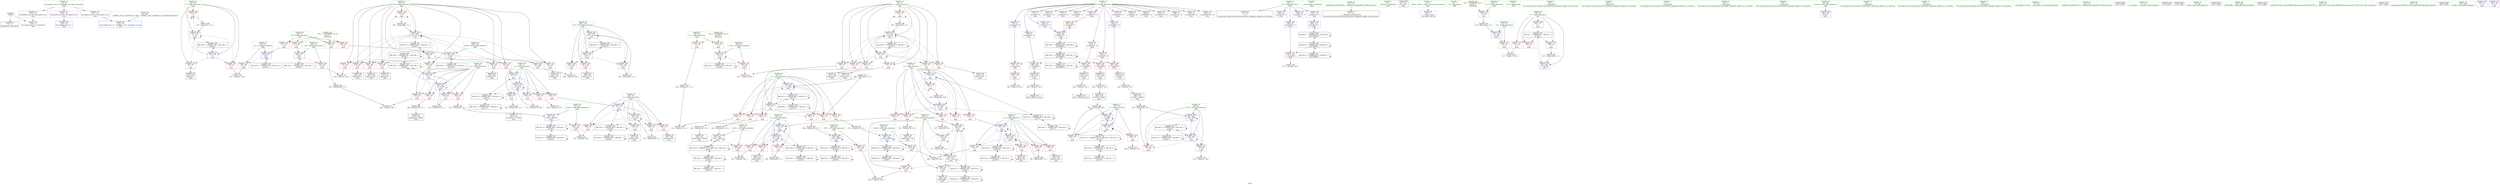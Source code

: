 digraph "SVFG" {
	label="SVFG";

	Node0x55dd6c556a80 [shape=record,color=grey,label="{NodeID: 0\nNullPtr}"];
	Node0x55dd6c556a80 -> Node0x55dd6c590580[style=solid];
	Node0x55dd6c556a80 -> Node0x55dd6c592e30[style=solid];
	Node0x55dd6c5ba2c0 [shape=record,color=black,label="{NodeID: 360\nMR_38V_2 = PHI(MR_38V_3, MR_38V_1, )\npts\{85 \}\n}"];
	Node0x55dd6c5ba2c0 -> Node0x55dd6c5ba2c0[style=dashed];
	Node0x55dd6c5ba2c0 -> Node0x55dd6c5cf1d0[style=dashed];
	Node0x55dd6c59f2b0 [shape=record,color=grey,label="{NodeID: 277\n229 = Binary(228, 111, )\n}"];
	Node0x55dd6c59f2b0 -> Node0x55dd6c593990[style=solid];
	Node0x55dd6c5927b0 [shape=record,color=red,label="{NodeID: 194\n178\<--177\n\<--arrayidx24\nmain\n}"];
	Node0x55dd6c5927b0 -> Node0x55dd6c590c10[style=solid];
	Node0x55dd6c55a4f0 [shape=record,color=purple,label="{NodeID: 111\n432\<--18\nllvm.global_ctors_0\<--llvm.global_ctors\nGlob }"];
	Node0x55dd6c55a4f0 -> Node0x55dd6c592c90[style=solid];
	Node0x55dd6c559060 [shape=record,color=green,label="{NodeID: 28\n60\<--61\n_b3\<--_b3_field_insensitive\nmain\n}"];
	Node0x55dd6c559060 -> Node0x55dd6c594dd0[style=solid];
	Node0x55dd6c559060 -> Node0x55dd6c593170[style=solid];
	Node0x55dd6c5a1cb0 [shape=record,color=grey,label="{NodeID: 305\n247 = cmp(245, 246, )\n}"];
	Node0x55dd6c593e70 [shape=record,color=blue,label="{NodeID: 222\n82\<--265\nk\<--inc66\nmain\n}"];
	Node0x55dd6c593e70 -> Node0x55dd6c596f20[style=dashed];
	Node0x55dd6c593e70 -> Node0x55dd6c596ff0[style=dashed];
	Node0x55dd6c593e70 -> Node0x55dd6c5970c0[style=dashed];
	Node0x55dd6c593e70 -> Node0x55dd6c593cd0[style=dashed];
	Node0x55dd6c593e70 -> Node0x55dd6c593e70[style=dashed];
	Node0x55dd6c593e70 -> Node0x55dd6c5cecd0[style=dashed];
	Node0x55dd6c595930 [shape=record,color=red,label="{NodeID: 139\n160\<--68\n\<--_b13\nmain\n}"];
	Node0x55dd6c595930 -> Node0x55dd6c5a2a30[style=solid];
	Node0x55dd6c590610 [shape=record,color=black,label="{NodeID: 56\n11\<--10\n\<--V\nCan only get source location for instruction, argument, global var or function.}"];
	Node0x55dd6c596ff0 [shape=record,color=red,label="{NodeID: 167\n253\<--82\n\<--k\nmain\n}"];
	Node0x55dd6c596ff0 -> Node0x55dd6c591290[style=solid];
	Node0x55dd6c591c50 [shape=record,color=black,label="{NodeID: 84\n360\<--359\nidxprom120\<--\nmain\n}"];
	Node0x55dd6c556460 [shape=record,color=green,label="{NodeID: 1\n7\<--1\n__dso_handle\<--dummyObj\nGlob }"];
	Node0x55dd6c5ba7c0 [shape=record,color=black,label="{NodeID: 361\nMR_40V_2 = PHI(MR_40V_3, MR_40V_1, )\npts\{87 \}\n}"];
	Node0x55dd6c5ba7c0 -> Node0x55dd6c5ba7c0[style=dashed];
	Node0x55dd6c5ba7c0 -> Node0x55dd6c5cf6d0[style=dashed];
	Node0x55dd6c59f430 [shape=record,color=grey,label="{NodeID: 278\n219 = Binary(218, 111, )\n}"];
	Node0x55dd6c59f430 -> Node0x55dd6c591020[style=solid];
	Node0x55dd6c592880 [shape=record,color=red,label="{NodeID: 195\n196\<--195\n\<--arrayidx30\nmain\n}"];
	Node0x55dd6c592880 -> Node0x55dd6c590e80[style=solid];
	Node0x55dd6c55a5c0 [shape=record,color=purple,label="{NodeID: 112\n433\<--18\nllvm.global_ctors_1\<--llvm.global_ctors\nGlob }"];
	Node0x55dd6c55a5c0 -> Node0x55dd6c592d60[style=solid];
	Node0x55dd6c559130 [shape=record,color=green,label="{NodeID: 29\n62\<--63\ni\<--i_field_insensitive\nmain\n}"];
	Node0x55dd6c559130 -> Node0x55dd6c594ea0[style=solid];
	Node0x55dd6c559130 -> Node0x55dd6c594f70[style=solid];
	Node0x55dd6c559130 -> Node0x55dd6c595040[style=solid];
	Node0x55dd6c559130 -> Node0x55dd6c593240[style=solid];
	Node0x55dd6c559130 -> Node0x55dd6c593310[style=solid];
	Node0x55dd6c5a1e30 [shape=record,color=grey,label="{NodeID: 306\n213 = cmp(210, 212, )\n}"];
	Node0x55dd6c593f40 [shape=record,color=blue,label="{NodeID: 223\n76\<--273\nu\<--dec70\nmain\n}"];
	Node0x55dd6c593f40 -> Node0x55dd6c596970[style=dashed];
	Node0x55dd6c593f40 -> Node0x55dd6c596a40[style=dashed];
	Node0x55dd6c593f40 -> Node0x55dd6c596b10[style=dashed];
	Node0x55dd6c593f40 -> Node0x55dd6c596be0[style=dashed];
	Node0x55dd6c593f40 -> Node0x55dd6c593f40[style=dashed];
	Node0x55dd6c593f40 -> Node0x55dd6c5cddd0[style=dashed];
	Node0x55dd6c595a00 [shape=record,color=red,label="{NodeID: 140\n159\<--70\n\<--j\nmain\n}"];
	Node0x55dd6c595a00 -> Node0x55dd6c5a2a30[style=solid];
	Node0x55dd6c5906a0 [shape=record,color=black,label="{NodeID: 57\n31\<--32\n\<--_ZNSt8ios_base4InitD1Ev\nCan only get source location for instruction, argument, global var or function.}"];
	Node0x55dd6c5970c0 [shape=record,color=red,label="{NodeID: 168\n264\<--82\n\<--k\nmain\n}"];
	Node0x55dd6c5970c0 -> Node0x55dd6c5a04b0[style=solid];
	Node0x55dd6c591d20 [shape=record,color=black,label="{NodeID: 85\n398\<--397\nidxprom141\<--\nmain\n}"];
	Node0x55dd6c552710 [shape=record,color=green,label="{NodeID: 2\n13\<--1\n_ZSt3cin\<--dummyObj\nGlob }"];
	Node0x55dd6c5bacc0 [shape=record,color=black,label="{NodeID: 362\nMR_42V_2 = PHI(MR_42V_3, MR_42V_1, )\npts\{89 \}\n}"];
	Node0x55dd6c5bacc0 -> Node0x55dd6c5bacc0[style=dashed];
	Node0x55dd6c5bacc0 -> Node0x55dd6c5cfbd0[style=dashed];
	Node0x55dd6c59f5b0 [shape=record,color=grey,label="{NodeID: 279\n405 = Binary(404, 111, )\n}"];
	Node0x55dd6c59f5b0 -> Node0x55dd6c59cde0[style=solid];
	Node0x55dd6c592950 [shape=record,color=red,label="{NodeID: 196\n222\<--221\n\<--arrayidx41\nmain\n}"];
	Node0x55dd6c592950 -> Node0x55dd6c5910f0[style=solid];
	Node0x55dd6c55a690 [shape=record,color=purple,label="{NodeID: 113\n434\<--18\nllvm.global_ctors_2\<--llvm.global_ctors\nGlob }"];
	Node0x55dd6c55a690 -> Node0x55dd6c592e30[style=solid];
	Node0x55dd6c559200 [shape=record,color=green,label="{NodeID: 30\n64\<--65\n_b8\<--_b8_field_insensitive\nmain\n}"];
	Node0x55dd6c559200 -> Node0x55dd6c595110[style=solid];
	Node0x55dd6c559200 -> Node0x55dd6c5933e0[style=solid];
	Node0x55dd6c5a1fb0 [shape=record,color=grey,label="{NodeID: 307\n127 = cmp(125, 126, )\n}"];
	Node0x55dd6c594010 [shape=record,color=blue,label="{NodeID: 224\n84\<--276\nd\<--\nmain\n}"];
	Node0x55dd6c594010 -> Node0x55dd6c597190[style=dashed];
	Node0x55dd6c594010 -> Node0x55dd6c597260[style=dashed];
	Node0x55dd6c594010 -> Node0x55dd6c597330[style=dashed];
	Node0x55dd6c594010 -> Node0x55dd6c597400[style=dashed];
	Node0x55dd6c594010 -> Node0x55dd6c5944f0[style=dashed];
	Node0x55dd6c594010 -> Node0x55dd6c5cf1d0[style=dashed];
	Node0x55dd6c595ad0 [shape=record,color=red,label="{NodeID: 141\n166\<--70\n\<--j\nmain\n}"];
	Node0x55dd6c595ad0 -> Node0x55dd6c5909a0[style=solid];
	Node0x55dd6c590730 [shape=record,color=black,label="{NodeID: 58\n47\<--105\nmain_ret\<--\nmain\n}"];
	Node0x55dd6c5cecd0 [shape=record,color=black,label="{NodeID: 418\nMR_36V_4 = PHI(MR_36V_5, MR_36V_3, )\npts\{83 \}\n}"];
	Node0x55dd6c5cecd0 -> Node0x55dd6c593cd0[style=dashed];
	Node0x55dd6c5cecd0 -> Node0x55dd6c5b9dc0[style=dashed];
	Node0x55dd6c5cecd0 -> Node0x55dd6c5cecd0[style=dashed];
	Node0x55dd6c597190 [shape=record,color=red,label="{NodeID: 169\n279\<--84\n\<--d\nmain\n}"];
	Node0x55dd6c597190 -> Node0x55dd6c5a2eb0[style=solid];
	Node0x55dd6c591df0 [shape=record,color=purple,label="{NodeID: 86\n29\<--4\n\<--_ZStL8__ioinit\n__cxx_global_var_init\n}"];
	Node0x55dd6c556520 [shape=record,color=green,label="{NodeID: 3\n14\<--1\n.str\<--dummyObj\nGlob }"];
	Node0x55dd6c5bb1c0 [shape=record,color=black,label="{NodeID: 363\nMR_44V_2 = PHI(MR_44V_3, MR_44V_1, )\npts\{91 \}\n}"];
	Node0x55dd6c5bb1c0 -> Node0x55dd6c5bb1c0[style=dashed];
	Node0x55dd6c5bb1c0 -> Node0x55dd6c5d00d0[style=dashed];
	Node0x55dd6c59f730 [shape=record,color=grey,label="{NodeID: 280\n138 = Binary(137, 111, )\n}"];
	Node0x55dd6c59f730 -> Node0x55dd6c593310[style=solid];
	Node0x55dd6c592a20 [shape=record,color=red,label="{NodeID: 197\n256\<--255\n\<--arrayidx60\nmain\n}"];
	Node0x55dd6c592a20 -> Node0x55dd6c591360[style=solid];
	Node0x55dd6c55a760 [shape=record,color=red,label="{NodeID: 114\n109\<--50\n\<--TT\nmain\n}"];
	Node0x55dd6c55a760 -> Node0x55dd6c5a07b0[style=solid];
	Node0x55dd6c5592d0 [shape=record,color=green,label="{NodeID: 31\n66\<--67\ni9\<--i9_field_insensitive\nmain\n}"];
	Node0x55dd6c5592d0 -> Node0x55dd6c5951e0[style=solid];
	Node0x55dd6c5592d0 -> Node0x55dd6c5952b0[style=solid];
	Node0x55dd6c5592d0 -> Node0x55dd6c595380[style=solid];
	Node0x55dd6c5592d0 -> Node0x55dd6c595450[style=solid];
	Node0x55dd6c5592d0 -> Node0x55dd6c595520[style=solid];
	Node0x55dd6c5592d0 -> Node0x55dd6c5955f0[style=solid];
	Node0x55dd6c5592d0 -> Node0x55dd6c5956c0[style=solid];
	Node0x55dd6c5592d0 -> Node0x55dd6c595790[style=solid];
	Node0x55dd6c5592d0 -> Node0x55dd6c595860[style=solid];
	Node0x55dd6c5592d0 -> Node0x55dd6c5934b0[style=solid];
	Node0x55dd6c5592d0 -> Node0x55dd6c59cb70[style=solid];
	Node0x55dd6c5a2130 [shape=record,color=grey,label="{NodeID: 308\n117 = cmp(115, 116, )\n}"];
	Node0x55dd6c5940e0 [shape=record,color=blue,label="{NodeID: 225\n86\<--105\nc76\<--\nmain\n}"];
	Node0x55dd6c5940e0 -> Node0x55dd6c5974d0[style=dashed];
	Node0x55dd6c5940e0 -> Node0x55dd6c5975a0[style=dashed];
	Node0x55dd6c5940e0 -> Node0x55dd6c5940e0[style=dashed];
	Node0x55dd6c5940e0 -> Node0x55dd6c594350[style=dashed];
	Node0x55dd6c5940e0 -> Node0x55dd6c5cf6d0[style=dashed];
	Node0x55dd6c595ba0 [shape=record,color=red,label="{NodeID: 142\n175\<--70\n\<--j\nmain\n}"];
	Node0x55dd6c595ba0 -> Node0x55dd6c590b40[style=solid];
	Node0x55dd6c590800 [shape=record,color=black,label="{NodeID: 59\n130\<--129\nidxprom\<--\nmain\n}"];
	Node0x55dd6c5cf1d0 [shape=record,color=black,label="{NodeID: 419\nMR_38V_4 = PHI(MR_38V_5, MR_38V_3, )\npts\{85 \}\n}"];
	Node0x55dd6c5cf1d0 -> Node0x55dd6c594010[style=dashed];
	Node0x55dd6c5cf1d0 -> Node0x55dd6c5ba2c0[style=dashed];
	Node0x55dd6c5cf1d0 -> Node0x55dd6c5cf1d0[style=dashed];
	Node0x55dd6c597260 [shape=record,color=red,label="{NodeID: 170\n295\<--84\n\<--d\nmain\n}"];
	Node0x55dd6c597260 -> Node0x55dd6c5a1530[style=solid];
	Node0x55dd6c591ec0 [shape=record,color=purple,label="{NodeID: 87\n131\<--8\narrayidx\<--B\nmain\n}"];
	Node0x55dd6c556f20 [shape=record,color=green,label="{NodeID: 4\n16\<--1\n.str.1\<--dummyObj\nGlob }"];
	Node0x55dd6c5bb6c0 [shape=record,color=black,label="{NodeID: 364\nMR_46V_2 = PHI(MR_46V_3, MR_46V_1, )\npts\{93 \}\n}"];
	Node0x55dd6c5bb6c0 -> Node0x55dd6c5bb6c0[style=dashed];
	Node0x55dd6c5bb6c0 -> Node0x55dd6c5d05d0[style=dashed];
	Node0x55dd6c59f8b0 [shape=record,color=grey,label="{NodeID: 281\n370 = Binary(369, 111, )\n}"];
	Node0x55dd6c59f8b0 -> Node0x55dd6c59c9d0[style=solid];
	Node0x55dd6c592af0 [shape=record,color=red,label="{NodeID: 198\n302\<--301\n\<--arrayidx87\nmain\n}"];
	Node0x55dd6c592af0 -> Node0x55dd6c5916a0[style=solid];
	Node0x55dd6c594630 [shape=record,color=red,label="{NodeID: 115\n116\<--52\n\<--_b\nmain\n}"];
	Node0x55dd6c594630 -> Node0x55dd6c5a2130[style=solid];
	Node0x55dd6c5593a0 [shape=record,color=green,label="{NodeID: 32\n68\<--69\n_b13\<--_b13_field_insensitive\nmain\n}"];
	Node0x55dd6c5593a0 -> Node0x55dd6c595930[style=solid];
	Node0x55dd6c5593a0 -> Node0x55dd6c593580[style=solid];
	Node0x55dd6c5a22b0 [shape=record,color=grey,label="{NodeID: 309\n187 = cmp(186, 105, )\n}"];
	Node0x55dd6c5941b0 [shape=record,color=blue,label="{NodeID: 226\n88\<--286\n_b77\<--add78\nmain\n}"];
	Node0x55dd6c5941b0 -> Node0x55dd6c597670[style=dashed];
	Node0x55dd6c5941b0 -> Node0x55dd6c5941b0[style=dashed];
	Node0x55dd6c5941b0 -> Node0x55dd6c5cfbd0[style=dashed];
	Node0x55dd6c595c70 [shape=record,color=red,label="{NodeID: 143\n183\<--70\n\<--j\nmain\n}"];
	Node0x55dd6c595c70 -> Node0x55dd6c593720[style=solid];
	Node0x55dd6c5908d0 [shape=record,color=black,label="{NodeID: 60\n164\<--163\nidxprom17\<--\nmain\n}"];
	Node0x55dd6c5cf6d0 [shape=record,color=black,label="{NodeID: 420\nMR_40V_4 = PHI(MR_40V_5, MR_40V_3, )\npts\{87 \}\n}"];
	Node0x55dd6c5cf6d0 -> Node0x55dd6c5940e0[style=dashed];
	Node0x55dd6c5cf6d0 -> Node0x55dd6c5ba7c0[style=dashed];
	Node0x55dd6c5cf6d0 -> Node0x55dd6c5cf6d0[style=dashed];
	Node0x55dd6c597330 [shape=record,color=red,label="{NodeID: 171\n318\<--84\n\<--d\nmain\n}"];
	Node0x55dd6c597330 -> Node0x55dd6c5a0930[style=solid];
	Node0x55dd6c591f90 [shape=record,color=purple,label="{NodeID: 88\n132\<--8\narraydecay\<--B\nmain\n}"];
	Node0x55dd6c556120 [shape=record,color=green,label="{NodeID: 5\n19\<--1\n\<--dummyObj\nCan only get source location for instruction, argument, global var or function.}"];
	Node0x55dd6c5bbbc0 [shape=record,color=black,label="{NodeID: 365\nMR_48V_2 = PHI(MR_48V_3, MR_48V_1, )\npts\{95 \}\n}"];
	Node0x55dd6c5bbbc0 -> Node0x55dd6c5bbbc0[style=dashed];
	Node0x55dd6c5bbbc0 -> Node0x55dd6c5d0ad0[style=dashed];
	Node0x55dd6c59fa30 [shape=record,color=grey,label="{NodeID: 282\n273 = Binary(272, 204, )\n}"];
	Node0x55dd6c59fa30 -> Node0x55dd6c593f40[style=solid];
	Node0x55dd6c592bc0 [shape=record,color=red,label="{NodeID: 199\n355\<--354\n\<--arrayidx117\nmain\n}"];
	Node0x55dd6c592bc0 -> Node0x55dd6c59c830[style=solid];
	Node0x55dd6c5946c0 [shape=record,color=red,label="{NodeID: 116\n115\<--54\n\<--T\nmain\n}"];
	Node0x55dd6c5946c0 -> Node0x55dd6c5a2130[style=solid];
	Node0x55dd6c559470 [shape=record,color=green,label="{NodeID: 33\n70\<--71\nj\<--j_field_insensitive\nmain\n}"];
	Node0x55dd6c559470 -> Node0x55dd6c595a00[style=solid];
	Node0x55dd6c559470 -> Node0x55dd6c595ad0[style=solid];
	Node0x55dd6c559470 -> Node0x55dd6c595ba0[style=solid];
	Node0x55dd6c559470 -> Node0x55dd6c595c70[style=solid];
	Node0x55dd6c559470 -> Node0x55dd6c595d40[style=solid];
	Node0x55dd6c559470 -> Node0x55dd6c595e10[style=solid];
	Node0x55dd6c559470 -> Node0x55dd6c595ee0[style=solid];
	Node0x55dd6c559470 -> Node0x55dd6c593650[style=solid];
	Node0x55dd6c559470 -> Node0x55dd6c59caa0[style=solid];
	Node0x55dd6c5a2430 [shape=record,color=grey,label="{NodeID: 310\n258 = cmp(257, 181, )\n}"];
	Node0x55dd6c5a2430 -> Node0x55dd6c591430[style=solid];
	Node0x55dd6c594280 [shape=record,color=blue,label="{NodeID: 227\n90\<--288\nk79\<--\nmain\n}"];
	Node0x55dd6c594280 -> Node0x55dd6c597740[style=dashed];
	Node0x55dd6c594280 -> Node0x55dd6c597810[style=dashed];
	Node0x55dd6c594280 -> Node0x55dd6c5978e0[style=dashed];
	Node0x55dd6c594280 -> Node0x55dd6c594280[style=dashed];
	Node0x55dd6c594280 -> Node0x55dd6c594420[style=dashed];
	Node0x55dd6c594280 -> Node0x55dd6c5d00d0[style=dashed];
	Node0x55dd6c595d40 [shape=record,color=red,label="{NodeID: 144\n207\<--70\n\<--j\nmain\n}"];
	Node0x55dd6c595d40 -> Node0x55dd6c5938c0[style=solid];
	Node0x55dd6c5909a0 [shape=record,color=black,label="{NodeID: 61\n167\<--166\nidxprom19\<--\nmain\n}"];
	Node0x55dd6c5cfbd0 [shape=record,color=black,label="{NodeID: 421\nMR_42V_4 = PHI(MR_42V_5, MR_42V_3, )\npts\{89 \}\n}"];
	Node0x55dd6c5cfbd0 -> Node0x55dd6c5941b0[style=dashed];
	Node0x55dd6c5cfbd0 -> Node0x55dd6c5bacc0[style=dashed];
	Node0x55dd6c5cfbd0 -> Node0x55dd6c5cfbd0[style=dashed];
	Node0x55dd6c597400 [shape=record,color=red,label="{NodeID: 172\n322\<--84\n\<--d\nmain\n}"];
	Node0x55dd6c597400 -> Node0x55dd6c5a0c30[style=solid];
	Node0x55dd6c592060 [shape=record,color=purple,label="{NodeID: 89\n174\<--8\narrayidx22\<--B\nmain\n}"];
	Node0x55dd6c5561b0 [shape=record,color=green,label="{NodeID: 6\n105\<--1\n\<--dummyObj\nCan only get source location for instruction, argument, global var or function.}"];
	Node0x55dd6c5bc0c0 [shape=record,color=black,label="{NodeID: 366\nMR_50V_2 = PHI(MR_50V_3, MR_50V_1, )\npts\{97 \}\n}"];
	Node0x55dd6c5bc0c0 -> Node0x55dd6c5bc0c0[style=dashed];
	Node0x55dd6c5bc0c0 -> Node0x55dd6c5d0fd0[style=dashed];
	Node0x55dd6c59fbb0 [shape=record,color=grey,label="{NodeID: 283\n212 = Binary(211, 111, )\n}"];
	Node0x55dd6c59fbb0 -> Node0x55dd6c5a1e30[style=solid];
	Node0x55dd6c592c90 [shape=record,color=blue,label="{NodeID: 200\n432\<--19\nllvm.global_ctors_0\<--\nGlob }"];
	Node0x55dd6c594750 [shape=record,color=red,label="{NodeID: 117\n384\<--54\n\<--T\nmain\n}"];
	Node0x55dd6c559540 [shape=record,color=green,label="{NodeID: 34\n72\<--73\nl\<--l_field_insensitive\nmain\n}"];
	Node0x55dd6c559540 -> Node0x55dd6c595fb0[style=solid];
	Node0x55dd6c559540 -> Node0x55dd6c596080[style=solid];
	Node0x55dd6c559540 -> Node0x55dd6c596150[style=solid];
	Node0x55dd6c559540 -> Node0x55dd6c596220[style=solid];
	Node0x55dd6c559540 -> Node0x55dd6c5962f0[style=solid];
	Node0x55dd6c559540 -> Node0x55dd6c5963c0[style=solid];
	Node0x55dd6c559540 -> Node0x55dd6c593720[style=solid];
	Node0x55dd6c559540 -> Node0x55dd6c5937f0[style=solid];
	Node0x55dd6c5a25b0 [shape=record,color=grey,label="{NodeID: 311\n340 = cmp(338, 339, )\n}"];
	Node0x55dd6c594350 [shape=record,color=blue,label="{NodeID: 228\n86\<--307\nc76\<--add91\nmain\n}"];
	Node0x55dd6c594350 -> Node0x55dd6c5974d0[style=dashed];
	Node0x55dd6c594350 -> Node0x55dd6c5975a0[style=dashed];
	Node0x55dd6c594350 -> Node0x55dd6c5940e0[style=dashed];
	Node0x55dd6c594350 -> Node0x55dd6c594350[style=dashed];
	Node0x55dd6c594350 -> Node0x55dd6c5cf6d0[style=dashed];
	Node0x55dd6c595e10 [shape=record,color=red,label="{NodeID: 145\n352\<--70\n\<--j\nmain\n}"];
	Node0x55dd6c595e10 -> Node0x55dd6c591ab0[style=solid];
	Node0x55dd6c590a70 [shape=record,color=black,label="{NodeID: 62\n173\<--172\nidxprom21\<--\nmain\n}"];
	Node0x55dd6c5d00d0 [shape=record,color=black,label="{NodeID: 422\nMR_44V_4 = PHI(MR_44V_5, MR_44V_3, )\npts\{91 \}\n}"];
	Node0x55dd6c5d00d0 -> Node0x55dd6c594280[style=dashed];
	Node0x55dd6c5d00d0 -> Node0x55dd6c5bb1c0[style=dashed];
	Node0x55dd6c5d00d0 -> Node0x55dd6c5d00d0[style=dashed];
	Node0x55dd6c5974d0 [shape=record,color=red,label="{NodeID: 173\n306\<--86\n\<--c76\nmain\n}"];
	Node0x55dd6c5974d0 -> Node0x55dd6c5a13b0[style=solid];
	Node0x55dd6c592130 [shape=record,color=purple,label="{NodeID: 90\n177\<--8\narrayidx24\<--B\nmain\n}"];
	Node0x55dd6c592130 -> Node0x55dd6c5927b0[style=solid];
	Node0x55dd6c556240 [shape=record,color=green,label="{NodeID: 7\n111\<--1\n\<--dummyObj\nCan only get source location for instruction, argument, global var or function.}"];
	Node0x55dd6c5bc5c0 [shape=record,color=black,label="{NodeID: 367\nMR_52V_2 = PHI(MR_52V_3, MR_52V_1, )\npts\{99 \}\n}"];
	Node0x55dd6c5bc5c0 -> Node0x55dd6c5bc5c0[style=dashed];
	Node0x55dd6c5bc5c0 -> Node0x55dd6c5d14d0[style=dashed];
	Node0x55dd6c59fd30 [shape=record,color=grey,label="{NodeID: 284\n193 = Binary(192, 111, )\n}"];
	Node0x55dd6c59fd30 -> Node0x55dd6c590db0[style=solid];
	Node0x55dd6c592d60 [shape=record,color=blue,label="{NodeID: 201\n433\<--20\nllvm.global_ctors_1\<--_GLOBAL__sub_I_spnautilus_0_0.cpp\nGlob }"];
	Node0x55dd6c594820 [shape=record,color=red,label="{NodeID: 118\n409\<--54\n\<--T\nmain\n}"];
	Node0x55dd6c594820 -> Node0x55dd6c5a01b0[style=solid];
	Node0x55dd6c559610 [shape=record,color=green,label="{NodeID: 35\n74\<--75\nr\<--r_field_insensitive\nmain\n}"];
	Node0x55dd6c559610 -> Node0x55dd6c596490[style=solid];
	Node0x55dd6c559610 -> Node0x55dd6c596560[style=solid];
	Node0x55dd6c559610 -> Node0x55dd6c596630[style=solid];
	Node0x55dd6c559610 -> Node0x55dd6c596700[style=solid];
	Node0x55dd6c559610 -> Node0x55dd6c5967d0[style=solid];
	Node0x55dd6c559610 -> Node0x55dd6c5968a0[style=solid];
	Node0x55dd6c559610 -> Node0x55dd6c5938c0[style=solid];
	Node0x55dd6c559610 -> Node0x55dd6c593990[style=solid];
	Node0x55dd6c5a2730 [shape=record,color=grey,label="{NodeID: 312\n330 = cmp(328, 329, )\n}"];
	Node0x55dd6c594420 [shape=record,color=blue,label="{NodeID: 229\n90\<--311\nk79\<--inc93\nmain\n}"];
	Node0x55dd6c594420 -> Node0x55dd6c597740[style=dashed];
	Node0x55dd6c594420 -> Node0x55dd6c597810[style=dashed];
	Node0x55dd6c594420 -> Node0x55dd6c5978e0[style=dashed];
	Node0x55dd6c594420 -> Node0x55dd6c594280[style=dashed];
	Node0x55dd6c594420 -> Node0x55dd6c594420[style=dashed];
	Node0x55dd6c594420 -> Node0x55dd6c5d00d0[style=dashed];
	Node0x55dd6c595ee0 [shape=record,color=red,label="{NodeID: 146\n375\<--70\n\<--j\nmain\n}"];
	Node0x55dd6c595ee0 -> Node0x55dd6c5a1230[style=solid];
	Node0x55dd6c590b40 [shape=record,color=black,label="{NodeID: 63\n176\<--175\nidxprom23\<--\nmain\n}"];
	Node0x55dd6c5d05d0 [shape=record,color=black,label="{NodeID: 423\nMR_46V_4 = PHI(MR_46V_5, MR_46V_3, )\npts\{93 \}\n}"];
	Node0x55dd6c5d05d0 -> Node0x55dd6c59c460[style=dashed];
	Node0x55dd6c5d05d0 -> Node0x55dd6c5bb6c0[style=dashed];
	Node0x55dd6c5d05d0 -> Node0x55dd6c5d05d0[style=dashed];
	Node0x55dd6c5975a0 [shape=record,color=red,label="{NodeID: 174\n314\<--86\n\<--c76\nmain\n}"];
	Node0x55dd6c5975a0 -> Node0x55dd6c5a2d30[style=solid];
	Node0x55dd6c592200 [shape=record,color=purple,label="{NodeID: 91\n191\<--8\narrayidx28\<--B\nmain\n}"];
	Node0x55dd6c557080 [shape=record,color=green,label="{NodeID: 8\n142\<--1\n\<--dummyObj\nCan only get source location for instruction, argument, global var or function.}"];
	Node0x55dd6c5bcac0 [shape=record,color=black,label="{NodeID: 368\nMR_54V_2 = PHI(MR_54V_3, MR_54V_1, )\npts\{101 \}\n}"];
	Node0x55dd6c5bcac0 -> Node0x55dd6c59cc40[style=dashed];
	Node0x55dd6c59feb0 [shape=record,color=grey,label="{NodeID: 285\n250 = Binary(249, 111, )\n}"];
	Node0x55dd6c59feb0 -> Node0x55dd6c5911c0[style=solid];
	Node0x55dd6c592e30 [shape=record,color=blue, style = dotted,label="{NodeID: 202\n434\<--3\nllvm.global_ctors_2\<--dummyVal\nGlob }"];
	Node0x55dd6c5948f0 [shape=record,color=red,label="{NodeID: 119\n121\<--56\n\<--R\nmain\n}"];
	Node0x55dd6c5948f0 -> Node0x55dd6c593170[style=solid];
	Node0x55dd6c5596e0 [shape=record,color=green,label="{NodeID: 36\n76\<--77\nu\<--u_field_insensitive\nmain\n}"];
	Node0x55dd6c5596e0 -> Node0x55dd6c596970[style=solid];
	Node0x55dd6c5596e0 -> Node0x55dd6c596a40[style=solid];
	Node0x55dd6c5596e0 -> Node0x55dd6c596b10[style=solid];
	Node0x55dd6c5596e0 -> Node0x55dd6c596be0[style=solid];
	Node0x55dd6c5596e0 -> Node0x55dd6c593a60[style=solid];
	Node0x55dd6c5596e0 -> Node0x55dd6c593f40[style=solid];
	Node0x55dd6c5a28b0 [shape=record,color=grey,label="{NodeID: 313\n269 = cmp(268, 105, )\n}"];
	Node0x55dd6c5944f0 [shape=record,color=blue,label="{NodeID: 230\n84\<--319\nd\<--inc98\nmain\n}"];
	Node0x55dd6c5944f0 -> Node0x55dd6c597190[style=dashed];
	Node0x55dd6c5944f0 -> Node0x55dd6c597260[style=dashed];
	Node0x55dd6c5944f0 -> Node0x55dd6c597330[style=dashed];
	Node0x55dd6c5944f0 -> Node0x55dd6c597400[style=dashed];
	Node0x55dd6c5944f0 -> Node0x55dd6c5944f0[style=dashed];
	Node0x55dd6c5944f0 -> Node0x55dd6c5cf1d0[style=dashed];
	Node0x55dd6c595fb0 [shape=record,color=red,label="{NodeID: 147\n186\<--72\n\<--l\nmain\n}"];
	Node0x55dd6c595fb0 -> Node0x55dd6c5a22b0[style=solid];
	Node0x55dd6c590c10 [shape=record,color=black,label="{NodeID: 64\n179\<--178\nconv\<--\nmain\n}"];
	Node0x55dd6c590c10 -> Node0x55dd6c5a31b0[style=solid];
	Node0x55dd6c5d0ad0 [shape=record,color=black,label="{NodeID: 424\nMR_48V_4 = PHI(MR_48V_5, MR_48V_3, )\npts\{95 \}\n}"];
	Node0x55dd6c5d0ad0 -> Node0x55dd6c59c4f0[style=dashed];
	Node0x55dd6c5d0ad0 -> Node0x55dd6c5bbbc0[style=dashed];
	Node0x55dd6c5d0ad0 -> Node0x55dd6c5d0ad0[style=dashed];
	Node0x55dd6c597670 [shape=record,color=red,label="{NodeID: 175\n292\<--88\n\<--_b77\nmain\n}"];
	Node0x55dd6c597670 -> Node0x55dd6c5a3030[style=solid];
	Node0x55dd6c5922d0 [shape=record,color=purple,label="{NodeID: 92\n195\<--8\narrayidx30\<--B\nmain\n}"];
	Node0x55dd6c5922d0 -> Node0x55dd6c592880[style=solid];
	Node0x55dd6c557110 [shape=record,color=green,label="{NodeID: 9\n143\<--1\n\<--dummyObj\nCan only get source location for instruction, argument, global var or function.}"];
	Node0x55dd6c5bcfc0 [shape=record,color=black,label="{NodeID: 369\nMR_56V_2 = PHI(MR_56V_4, MR_56V_1, )\npts\{103 \}\n}"];
	Node0x55dd6c5bcfc0 -> Node0x55dd6c59cd10[style=dashed];
	Node0x55dd6c5a0030 [shape=record,color=grey,label="{NodeID: 286\n261 = Binary(260, 259, )\n}"];
	Node0x55dd6c5a0030 -> Node0x55dd6c593da0[style=solid];
	Node0x55dd6c592f00 [shape=record,color=blue,label="{NodeID: 203\n48\<--105\nretval\<--\nmain\n}"];
	Node0x55dd6c5949c0 [shape=record,color=red,label="{NodeID: 120\n147\<--56\n\<--R\nmain\n}"];
	Node0x55dd6c5949c0 -> Node0x55dd6c5933e0[style=solid];
	Node0x55dd6c5597b0 [shape=record,color=green,label="{NodeID: 37\n78\<--79\nc\<--c_field_insensitive\nmain\n}"];
	Node0x55dd6c5597b0 -> Node0x55dd6c596cb0[style=solid];
	Node0x55dd6c5597b0 -> Node0x55dd6c596d80[style=solid];
	Node0x55dd6c5597b0 -> Node0x55dd6c593b30[style=solid];
	Node0x55dd6c5597b0 -> Node0x55dd6c593da0[style=solid];
	Node0x55dd6c5c83d0 [shape=record,color=black,label="{NodeID: 397\nMR_32V_3 = PHI(MR_32V_4, MR_32V_2, )\npts\{79 \}\n}"];
	Node0x55dd6c5c83d0 -> Node0x55dd6c593b30[style=dashed];
	Node0x55dd6c5c83d0 -> Node0x55dd6c5b11c0[style=dashed];
	Node0x55dd6c5c83d0 -> Node0x55dd6c5b93c0[style=dashed];
	Node0x55dd6c5c83d0 -> Node0x55dd6c5c83d0[style=dashed];
	Node0x55dd6c5a2a30 [shape=record,color=grey,label="{NodeID: 314\n161 = cmp(159, 160, )\n}"];
	Node0x55dd6c59c460 [shape=record,color=blue,label="{NodeID: 231\n92\<--323\n_b100\<--add101\nmain\n}"];
	Node0x55dd6c59c460 -> Node0x55dd6c5979b0[style=dashed];
	Node0x55dd6c59c460 -> Node0x55dd6c5d05d0[style=dashed];
	Node0x55dd6c596080 [shape=record,color=red,label="{NodeID: 148\n192\<--72\n\<--l\nmain\n}"];
	Node0x55dd6c596080 -> Node0x55dd6c59fd30[style=solid];
	Node0x55dd6c590ce0 [shape=record,color=black,label="{NodeID: 65\n190\<--189\nidxprom27\<--\nmain\n}"];
	Node0x55dd6c5d0fd0 [shape=record,color=black,label="{NodeID: 425\nMR_50V_4 = PHI(MR_50V_5, MR_50V_3, )\npts\{97 \}\n}"];
	Node0x55dd6c5d0fd0 -> Node0x55dd6c59c5c0[style=dashed];
	Node0x55dd6c5d0fd0 -> Node0x55dd6c5bc0c0[style=dashed];
	Node0x55dd6c5d0fd0 -> Node0x55dd6c5d0fd0[style=dashed];
	Node0x55dd6c597740 [shape=record,color=red,label="{NodeID: 176\n291\<--90\n\<--k79\nmain\n}"];
	Node0x55dd6c597740 -> Node0x55dd6c5a3030[style=solid];
	Node0x55dd6c5923a0 [shape=record,color=purple,label="{NodeID: 93\n217\<--8\narrayidx38\<--B\nmain\n}"];
	Node0x55dd6c5529d0 [shape=record,color=green,label="{NodeID: 10\n144\<--1\n\<--dummyObj\nCan only get source location for instruction, argument, global var or function.}"];
	Node0x55dd6c5bd4c0 [shape=record,color=black,label="{NodeID: 370\nMR_58V_2 = PHI(MR_58V_3, MR_58V_1, )\npts\{90000 \}\n}"];
	Node0x55dd6c5bd4c0 -> Node0x55dd6c5bd4c0[style=dashed];
	Node0x55dd6c5bd4c0 -> Node0x55dd6c5d19d0[style=dashed];
	Node0x55dd6c5a01b0 [shape=record,color=grey,label="{NodeID: 287\n410 = Binary(409, 111, )\n}"];
	Node0x55dd6c5a01b0 -> Node0x55dd6c59ceb0[style=solid];
	Node0x55dd6c592fd0 [shape=record,color=blue,label="{NodeID: 204\n52\<--110\n_b\<--add\nmain\n}"];
	Node0x55dd6c592fd0 -> Node0x55dd6c594630[style=dashed];
	Node0x55dd6c594a90 [shape=record,color=red,label="{NodeID: 121\n280\<--56\n\<--R\nmain\n}"];
	Node0x55dd6c594a90 -> Node0x55dd6c5a0ab0[style=solid];
	Node0x55dd6c559880 [shape=record,color=green,label="{NodeID: 38\n80\<--81\n_b51\<--_b51_field_insensitive\nmain\n}"];
	Node0x55dd6c559880 -> Node0x55dd6c596e50[style=solid];
	Node0x55dd6c559880 -> Node0x55dd6c593c00[style=solid];
	Node0x55dd6c5c88d0 [shape=record,color=black,label="{NodeID: 398\nMR_34V_3 = PHI(MR_34V_4, MR_34V_2, )\npts\{81 \}\n}"];
	Node0x55dd6c5c88d0 -> Node0x55dd6c593c00[style=dashed];
	Node0x55dd6c5c88d0 -> Node0x55dd6c5b16c0[style=dashed];
	Node0x55dd6c5c88d0 -> Node0x55dd6c5b98c0[style=dashed];
	Node0x55dd6c5c88d0 -> Node0x55dd6c5c88d0[style=dashed];
	Node0x55dd6c5a2bb0 [shape=record,color=grey,label="{NodeID: 315\n153 = cmp(151, 152, )\n}"];
	Node0x55dd6c59c4f0 [shape=record,color=blue,label="{NodeID: 232\n94\<--325\nx\<--\nmain\n}"];
	Node0x55dd6c59c4f0 -> Node0x55dd6c597a80[style=dashed];
	Node0x55dd6c59c4f0 -> Node0x55dd6c597b50[style=dashed];
	Node0x55dd6c59c4f0 -> Node0x55dd6c597c20[style=dashed];
	Node0x55dd6c59c4f0 -> Node0x55dd6c597cf0[style=dashed];
	Node0x55dd6c59c4f0 -> Node0x55dd6c59c9d0[style=dashed];
	Node0x55dd6c59c4f0 -> Node0x55dd6c5d0ad0[style=dashed];
	Node0x55dd6c596150 [shape=record,color=red,label="{NodeID: 149\n202\<--72\n\<--l\nmain\n}"];
	Node0x55dd6c596150 -> Node0x55dd6c59efb0[style=solid];
	Node0x55dd6c590db0 [shape=record,color=black,label="{NodeID: 66\n194\<--193\nidxprom29\<--sub\nmain\n}"];
	Node0x55dd6c5d14d0 [shape=record,color=black,label="{NodeID: 426\nMR_52V_4 = PHI(MR_52V_5, MR_52V_3, )\npts\{99 \}\n}"];
	Node0x55dd6c5d14d0 -> Node0x55dd6c59c690[style=dashed];
	Node0x55dd6c5d14d0 -> Node0x55dd6c5bc5c0[style=dashed];
	Node0x55dd6c5d14d0 -> Node0x55dd6c5d14d0[style=dashed];
	Node0x55dd6c597810 [shape=record,color=red,label="{NodeID: 177\n299\<--90\n\<--k79\nmain\n}"];
	Node0x55dd6c597810 -> Node0x55dd6c5915d0[style=solid];
	Node0x55dd6c592470 [shape=record,color=purple,label="{NodeID: 94\n221\<--8\narrayidx41\<--B\nmain\n}"];
	Node0x55dd6c592470 -> Node0x55dd6c592950[style=solid];
	Node0x55dd6c552aa0 [shape=record,color=green,label="{NodeID: 11\n181\<--1\n\<--dummyObj\nCan only get source location for instruction, argument, global var or function.}"];
	Node0x55dd6c5bd9c0 [shape=record,color=black,label="{NodeID: 371\nMR_60V_2 = PHI(MR_60V_3, MR_60V_1, )\npts\{120000 \}\n}"];
	Node0x55dd6c5bd9c0 -> Node0x55dd6c5bd9c0[style=dashed];
	Node0x55dd6c5bd9c0 -> Node0x55dd6c5d1ed0[style=dashed];
	Node0x55dd6c5a0330 [shape=record,color=grey,label="{NodeID: 288\n365 = Binary(364, 111, )\n}"];
	Node0x55dd6c5a0330 -> Node0x55dd6c59c900[style=solid];
	Node0x55dd6c5930a0 [shape=record,color=blue,label="{NodeID: 205\n54\<--111\nT\<--\nmain\n}"];
	Node0x55dd6c5930a0 -> Node0x55dd6c5b61c0[style=dashed];
	Node0x55dd6c594b60 [shape=record,color=red,label="{NodeID: 122\n389\<--56\n\<--R\nmain\n}"];
	Node0x55dd6c594b60 -> Node0x55dd6c59cc40[style=solid];
	Node0x55dd6c559950 [shape=record,color=green,label="{NodeID: 39\n82\<--83\nk\<--k_field_insensitive\nmain\n}"];
	Node0x55dd6c559950 -> Node0x55dd6c596f20[style=solid];
	Node0x55dd6c559950 -> Node0x55dd6c596ff0[style=solid];
	Node0x55dd6c559950 -> Node0x55dd6c5970c0[style=solid];
	Node0x55dd6c559950 -> Node0x55dd6c593cd0[style=solid];
	Node0x55dd6c559950 -> Node0x55dd6c593e70[style=solid];
	Node0x55dd6c5a2d30 [shape=record,color=grey,label="{NodeID: 316\n315 = cmp(314, 105, )\n}"];
	Node0x55dd6c59c5c0 [shape=record,color=blue,label="{NodeID: 233\n96\<--333\n_b105\<--add106\nmain\n}"];
	Node0x55dd6c59c5c0 -> Node0x55dd6c597dc0[style=dashed];
	Node0x55dd6c59c5c0 -> Node0x55dd6c59c5c0[style=dashed];
	Node0x55dd6c59c5c0 -> Node0x55dd6c5d0fd0[style=dashed];
	Node0x55dd6c596220 [shape=record,color=red,label="{NodeID: 150\n242\<--72\n\<--l\nmain\n}"];
	Node0x55dd6c596220 -> Node0x55dd6c593cd0[style=solid];
	Node0x55dd6c590e80 [shape=record,color=black,label="{NodeID: 67\n197\<--196\nconv31\<--\nmain\n}"];
	Node0x55dd6c590e80 -> Node0x55dd6c5a1830[style=solid];
	Node0x55dd6c5d19d0 [shape=record,color=black,label="{NodeID: 427\nMR_58V_4 = PHI(MR_58V_5, MR_58V_3, )\npts\{90000 \}\n}"];
	Node0x55dd6c5d19d0 -> Node0x55dd6c5927b0[style=dashed];
	Node0x55dd6c5d19d0 -> Node0x55dd6c592880[style=dashed];
	Node0x55dd6c5d19d0 -> Node0x55dd6c592950[style=dashed];
	Node0x55dd6c5d19d0 -> Node0x55dd6c592a20[style=dashed];
	Node0x55dd6c5d19d0 -> Node0x55dd6c592af0[style=dashed];
	Node0x55dd6c5d19d0 -> Node0x55dd6c5bd4c0[style=dashed];
	Node0x55dd6c5d19d0 -> Node0x55dd6c5b05a0[style=dashed];
	Node0x55dd6c5d19d0 -> Node0x55dd6c5d19d0[style=dashed];
	Node0x55dd6c5978e0 [shape=record,color=red,label="{NodeID: 178\n310\<--90\n\<--k79\nmain\n}"];
	Node0x55dd6c5978e0 -> Node0x55dd6c5a0f30[style=solid];
	Node0x55dd6c592540 [shape=record,color=purple,label="{NodeID: 95\n252\<--8\narrayidx58\<--B\nmain\n}"];
	Node0x55dd6c552b70 [shape=record,color=green,label="{NodeID: 12\n204\<--1\n\<--dummyObj\nCan only get source location for instruction, argument, global var or function.}"];
	Node0x55dd6c5a04b0 [shape=record,color=grey,label="{NodeID: 289\n265 = Binary(264, 111, )\n}"];
	Node0x55dd6c5a04b0 -> Node0x55dd6c593e70[style=solid];
	Node0x55dd6c593170 [shape=record,color=blue,label="{NodeID: 206\n60\<--121\n_b3\<--\nmain\n}"];
	Node0x55dd6c593170 -> Node0x55dd6c594dd0[style=dashed];
	Node0x55dd6c593170 -> Node0x55dd6c5b66c0[style=dashed];
	Node0x55dd6c594c30 [shape=record,color=red,label="{NodeID: 123\n155\<--58\n\<--C\nmain\n}"];
	Node0x55dd6c594c30 -> Node0x55dd6c593580[style=solid];
	Node0x55dd6c559a20 [shape=record,color=green,label="{NodeID: 40\n84\<--85\nd\<--d_field_insensitive\nmain\n}"];
	Node0x55dd6c559a20 -> Node0x55dd6c597190[style=solid];
	Node0x55dd6c559a20 -> Node0x55dd6c597260[style=solid];
	Node0x55dd6c559a20 -> Node0x55dd6c597330[style=solid];
	Node0x55dd6c559a20 -> Node0x55dd6c597400[style=solid];
	Node0x55dd6c559a20 -> Node0x55dd6c594010[style=solid];
	Node0x55dd6c559a20 -> Node0x55dd6c5944f0[style=solid];
	Node0x55dd6c5a2eb0 [shape=record,color=grey,label="{NodeID: 317\n282 = cmp(279, 281, )\n}"];
	Node0x55dd6c59c690 [shape=record,color=blue,label="{NodeID: 234\n98\<--335\ny\<--\nmain\n}"];
	Node0x55dd6c59c690 -> Node0x55dd6c597e90[style=dashed];
	Node0x55dd6c59c690 -> Node0x55dd6c597f60[style=dashed];
	Node0x55dd6c59c690 -> Node0x55dd6c598030[style=dashed];
	Node0x55dd6c59c690 -> Node0x55dd6c598100[style=dashed];
	Node0x55dd6c59c690 -> Node0x55dd6c59c690[style=dashed];
	Node0x55dd6c59c690 -> Node0x55dd6c59c900[style=dashed];
	Node0x55dd6c59c690 -> Node0x55dd6c5d14d0[style=dashed];
	Node0x55dd6c5962f0 [shape=record,color=red,label="{NodeID: 151\n288\<--72\n\<--l\nmain\n}"];
	Node0x55dd6c5962f0 -> Node0x55dd6c594280[style=solid];
	Node0x55dd6c590f50 [shape=record,color=black,label="{NodeID: 68\n216\<--215\nidxprom37\<--\nmain\n}"];
	Node0x55dd6c5d1ed0 [shape=record,color=black,label="{NodeID: 428\nMR_60V_4 = PHI(MR_60V_5, MR_60V_3, )\npts\{120000 \}\n}"];
	Node0x55dd6c5d1ed0 -> Node0x55dd6c5926e0[style=dashed];
	Node0x55dd6c5d1ed0 -> Node0x55dd6c5bd9c0[style=dashed];
	Node0x55dd6c5d1ed0 -> Node0x55dd6c5c0f00[style=dashed];
	Node0x55dd6c5d1ed0 -> Node0x55dd6c5d1ed0[style=dashed];
	Node0x55dd6c5979b0 [shape=record,color=red,label="{NodeID: 179\n329\<--92\n\<--_b100\nmain\n}"];
	Node0x55dd6c5979b0 -> Node0x55dd6c5a2730[style=solid];
	Node0x55dd6c58f980 [shape=record,color=purple,label="{NodeID: 96\n255\<--8\narrayidx60\<--B\nmain\n}"];
	Node0x55dd6c58f980 -> Node0x55dd6c592a20[style=solid];
	Node0x55dd6c552c40 [shape=record,color=green,label="{NodeID: 13\n4\<--6\n_ZStL8__ioinit\<--_ZStL8__ioinit_field_insensitive\nGlob }"];
	Node0x55dd6c552c40 -> Node0x55dd6c591df0[style=solid];
	Node0x55dd6c5a0630 [shape=record,color=grey,label="{NodeID: 290\n333 = Binary(332, 111, )\n}"];
	Node0x55dd6c5a0630 -> Node0x55dd6c59c5c0[style=solid];
	Node0x55dd6c593240 [shape=record,color=blue,label="{NodeID: 207\n62\<--105\ni\<--\nmain\n}"];
	Node0x55dd6c593240 -> Node0x55dd6c594ea0[style=dashed];
	Node0x55dd6c593240 -> Node0x55dd6c594f70[style=dashed];
	Node0x55dd6c593240 -> Node0x55dd6c595040[style=dashed];
	Node0x55dd6c593240 -> Node0x55dd6c593310[style=dashed];
	Node0x55dd6c593240 -> Node0x55dd6c5b6bc0[style=dashed];
	Node0x55dd6c594d00 [shape=record,color=red,label="{NodeID: 124\n211\<--58\n\<--C\nmain\n}"];
	Node0x55dd6c594d00 -> Node0x55dd6c59fbb0[style=solid];
	Node0x55dd6c559af0 [shape=record,color=green,label="{NodeID: 41\n86\<--87\nc76\<--c76_field_insensitive\nmain\n}"];
	Node0x55dd6c559af0 -> Node0x55dd6c5974d0[style=solid];
	Node0x55dd6c559af0 -> Node0x55dd6c5975a0[style=solid];
	Node0x55dd6c559af0 -> Node0x55dd6c5940e0[style=solid];
	Node0x55dd6c559af0 -> Node0x55dd6c594350[style=solid];
	Node0x55dd6c5a3030 [shape=record,color=grey,label="{NodeID: 318\n293 = cmp(291, 292, )\n}"];
	Node0x55dd6c59c760 [shape=record,color=blue,label="{NodeID: 235\n347\<--111\narrayidx113\<--\nmain\n}"];
	Node0x55dd6c59c760 -> Node0x55dd6c5c0f00[style=dashed];
	Node0x55dd6c5963c0 [shape=record,color=red,label="{NodeID: 152\n335\<--72\n\<--l\nmain\n}"];
	Node0x55dd6c5963c0 -> Node0x55dd6c59c690[style=solid];
	Node0x55dd6c591020 [shape=record,color=black,label="{NodeID: 69\n220\<--219\nidxprom40\<--add39\nmain\n}"];
	Node0x55dd6c597a80 [shape=record,color=red,label="{NodeID: 180\n328\<--94\n\<--x\nmain\n}"];
	Node0x55dd6c597a80 -> Node0x55dd6c5a2730[style=solid];
	Node0x55dd6c58fa50 [shape=record,color=purple,label="{NodeID: 97\n298\<--8\narrayidx85\<--B\nmain\n}"];
	Node0x55dd6c5578b0 [shape=record,color=green,label="{NodeID: 14\n8\<--9\nB\<--B_field_insensitive\nGlob }"];
	Node0x55dd6c5578b0 -> Node0x55dd6c591ec0[style=solid];
	Node0x55dd6c5578b0 -> Node0x55dd6c591f90[style=solid];
	Node0x55dd6c5578b0 -> Node0x55dd6c592060[style=solid];
	Node0x55dd6c5578b0 -> Node0x55dd6c592130[style=solid];
	Node0x55dd6c5578b0 -> Node0x55dd6c592200[style=solid];
	Node0x55dd6c5578b0 -> Node0x55dd6c5922d0[style=solid];
	Node0x55dd6c5578b0 -> Node0x55dd6c5923a0[style=solid];
	Node0x55dd6c5578b0 -> Node0x55dd6c592470[style=solid];
	Node0x55dd6c5578b0 -> Node0x55dd6c592540[style=solid];
	Node0x55dd6c5578b0 -> Node0x55dd6c58f980[style=solid];
	Node0x55dd6c5578b0 -> Node0x55dd6c58fa50[style=solid];
	Node0x55dd6c5578b0 -> Node0x55dd6c58fb20[style=solid];
	Node0x55dd6c5578b0 -> Node0x55dd6c58fbf0[style=solid];
	Node0x55dd6c5578b0 -> Node0x55dd6c58fcc0[style=solid];
	Node0x55dd6c5578b0 -> Node0x55dd6c58fd90[style=solid];
	Node0x55dd6c5578b0 -> Node0x55dd6c58fe60[style=solid];
	Node0x55dd6c5578b0 -> Node0x55dd6c58ff30[style=solid];
	Node0x55dd6c5578b0 -> Node0x55dd6c590000[style=solid];
	Node0x55dd6c5a07b0 [shape=record,color=grey,label="{NodeID: 291\n110 = Binary(109, 111, )\n}"];
	Node0x55dd6c5a07b0 -> Node0x55dd6c592fd0[style=solid];
	Node0x55dd6c593310 [shape=record,color=blue,label="{NodeID: 208\n62\<--138\ni\<--inc\nmain\n}"];
	Node0x55dd6c593310 -> Node0x55dd6c594ea0[style=dashed];
	Node0x55dd6c593310 -> Node0x55dd6c594f70[style=dashed];
	Node0x55dd6c593310 -> Node0x55dd6c595040[style=dashed];
	Node0x55dd6c593310 -> Node0x55dd6c593310[style=dashed];
	Node0x55dd6c593310 -> Node0x55dd6c5b6bc0[style=dashed];
	Node0x55dd6c594dd0 [shape=record,color=red,label="{NodeID: 125\n126\<--60\n\<--_b3\nmain\n}"];
	Node0x55dd6c594dd0 -> Node0x55dd6c5a1fb0[style=solid];
	Node0x55dd6c559bc0 [shape=record,color=green,label="{NodeID: 42\n88\<--89\n_b77\<--_b77_field_insensitive\nmain\n}"];
	Node0x55dd6c559bc0 -> Node0x55dd6c597670[style=solid];
	Node0x55dd6c559bc0 -> Node0x55dd6c5941b0[style=solid];
	Node0x55dd6c5a31b0 [shape=record,color=grey,label="{NodeID: 319\n180 = cmp(179, 181, )\n}"];
	Node0x55dd6c59c830 [shape=record,color=blue,label="{NodeID: 236\n361\<--355\narrayidx121\<--\nmain\n}"];
	Node0x55dd6c59c830 -> Node0x55dd6c5b05a0[style=dashed];
	Node0x55dd6c596490 [shape=record,color=red,label="{NodeID: 153\n210\<--74\n\<--r\nmain\n}"];
	Node0x55dd6c596490 -> Node0x55dd6c5a1e30[style=solid];
	Node0x55dd6c5910f0 [shape=record,color=black,label="{NodeID: 70\n223\<--222\nconv42\<--\nmain\n}"];
	Node0x55dd6c5910f0 -> Node0x55dd6c5a1b30[style=solid];
	Node0x55dd6c5d2ef0 [shape=record,color=yellow,style=double,label="{NodeID: 430\n4V_1 = ENCHI(MR_4V_0)\npts\{51 \}\nFun[main]}"];
	Node0x55dd6c5d2ef0 -> Node0x55dd6c55a760[style=dashed];
	Node0x55dd6c5b61c0 [shape=record,color=black,label="{NodeID: 347\nMR_8V_3 = PHI(MR_8V_4, MR_8V_2, )\npts\{55 \}\n}"];
	Node0x55dd6c5b61c0 -> Node0x55dd6c5946c0[style=dashed];
	Node0x55dd6c5b61c0 -> Node0x55dd6c594750[style=dashed];
	Node0x55dd6c5b61c0 -> Node0x55dd6c594820[style=dashed];
	Node0x55dd6c5b61c0 -> Node0x55dd6c59ceb0[style=dashed];
	Node0x55dd6c597b50 [shape=record,color=red,label="{NodeID: 181\n342\<--94\n\<--x\nmain\n}"];
	Node0x55dd6c597b50 -> Node0x55dd6c591840[style=solid];
	Node0x55dd6c58fb20 [shape=record,color=purple,label="{NodeID: 98\n301\<--8\narrayidx87\<--B\nmain\n}"];
	Node0x55dd6c58fb20 -> Node0x55dd6c592af0[style=solid];
	Node0x55dd6c557980 [shape=record,color=green,label="{NodeID: 15\n10\<--12\nV\<--V_field_insensitive\nGlob }"];
	Node0x55dd6c557980 -> Node0x55dd6c590610[style=solid];
	Node0x55dd6c557980 -> Node0x55dd6c5900d0[style=solid];
	Node0x55dd6c557980 -> Node0x55dd6c55a0e0[style=solid];
	Node0x55dd6c557980 -> Node0x55dd6c55a1b0[style=solid];
	Node0x55dd6c557980 -> Node0x55dd6c55a280[style=solid];
	Node0x55dd6c5a0930 [shape=record,color=grey,label="{NodeID: 292\n319 = Binary(318, 111, )\n}"];
	Node0x55dd6c5a0930 -> Node0x55dd6c5944f0[style=solid];
	Node0x55dd6c5933e0 [shape=record,color=blue,label="{NodeID: 209\n64\<--147\n_b8\<--\nmain\n}"];
	Node0x55dd6c5933e0 -> Node0x55dd6c595110[style=dashed];
	Node0x55dd6c5933e0 -> Node0x55dd6c5b70c0[style=dashed];
	Node0x55dd6c594ea0 [shape=record,color=red,label="{NodeID: 126\n125\<--62\n\<--i\nmain\n}"];
	Node0x55dd6c594ea0 -> Node0x55dd6c5a1fb0[style=solid];
	Node0x55dd6c559c90 [shape=record,color=green,label="{NodeID: 43\n90\<--91\nk79\<--k79_field_insensitive\nmain\n}"];
	Node0x55dd6c559c90 -> Node0x55dd6c597740[style=solid];
	Node0x55dd6c559c90 -> Node0x55dd6c597810[style=solid];
	Node0x55dd6c559c90 -> Node0x55dd6c5978e0[style=solid];
	Node0x55dd6c559c90 -> Node0x55dd6c594280[style=solid];
	Node0x55dd6c559c90 -> Node0x55dd6c594420[style=solid];
	Node0x55dd6c5a3330 [shape=record,color=grey,label="{NodeID: 320\n304 = cmp(303, 181, )\n}"];
	Node0x55dd6c5a3330 -> Node0x55dd6c591770[style=solid];
	Node0x55dd6c59c900 [shape=record,color=blue,label="{NodeID: 237\n98\<--365\ny\<--inc123\nmain\n}"];
	Node0x55dd6c59c900 -> Node0x55dd6c597e90[style=dashed];
	Node0x55dd6c59c900 -> Node0x55dd6c597f60[style=dashed];
	Node0x55dd6c59c900 -> Node0x55dd6c598030[style=dashed];
	Node0x55dd6c59c900 -> Node0x55dd6c598100[style=dashed];
	Node0x55dd6c59c900 -> Node0x55dd6c59c690[style=dashed];
	Node0x55dd6c59c900 -> Node0x55dd6c59c900[style=dashed];
	Node0x55dd6c59c900 -> Node0x55dd6c5d14d0[style=dashed];
	Node0x55dd6c596560 [shape=record,color=red,label="{NodeID: 154\n218\<--74\n\<--r\nmain\n}"];
	Node0x55dd6c596560 -> Node0x55dd6c59f430[style=solid];
	Node0x55dd6c5911c0 [shape=record,color=black,label="{NodeID: 71\n251\<--250\nidxprom57\<--sub56\nmain\n}"];
	Node0x55dd6c5b66c0 [shape=record,color=black,label="{NodeID: 348\nMR_14V_2 = PHI(MR_14V_3, MR_14V_1, )\npts\{61 \}\n}"];
	Node0x55dd6c5b66c0 -> Node0x55dd6c593170[style=dashed];
	Node0x55dd6c597c20 [shape=record,color=red,label="{NodeID: 182\n356\<--94\n\<--x\nmain\n}"];
	Node0x55dd6c597c20 -> Node0x55dd6c591b80[style=solid];
	Node0x55dd6c58fbf0 [shape=record,color=purple,label="{NodeID: 99\n351\<--8\narrayidx115\<--B\nmain\n}"];
	Node0x55dd6c557a50 [shape=record,color=green,label="{NodeID: 16\n18\<--22\nllvm.global_ctors\<--llvm.global_ctors_field_insensitive\nGlob }"];
	Node0x55dd6c557a50 -> Node0x55dd6c55a4f0[style=solid];
	Node0x55dd6c557a50 -> Node0x55dd6c55a5c0[style=solid];
	Node0x55dd6c557a50 -> Node0x55dd6c55a690[style=solid];
	Node0x55dd6c5a0ab0 [shape=record,color=grey,label="{NodeID: 293\n281 = Binary(280, 111, )\n}"];
	Node0x55dd6c5a0ab0 -> Node0x55dd6c5a2eb0[style=solid];
	Node0x55dd6c5934b0 [shape=record,color=blue,label="{NodeID: 210\n66\<--105\ni9\<--\nmain\n}"];
	Node0x55dd6c5934b0 -> Node0x55dd6c5951e0[style=dashed];
	Node0x55dd6c5934b0 -> Node0x55dd6c5952b0[style=dashed];
	Node0x55dd6c5934b0 -> Node0x55dd6c595380[style=dashed];
	Node0x55dd6c5934b0 -> Node0x55dd6c595450[style=dashed];
	Node0x55dd6c5934b0 -> Node0x55dd6c595520[style=dashed];
	Node0x55dd6c5934b0 -> Node0x55dd6c5955f0[style=dashed];
	Node0x55dd6c5934b0 -> Node0x55dd6c5956c0[style=dashed];
	Node0x55dd6c5934b0 -> Node0x55dd6c595790[style=dashed];
	Node0x55dd6c5934b0 -> Node0x55dd6c595860[style=dashed];
	Node0x55dd6c5934b0 -> Node0x55dd6c59cb70[style=dashed];
	Node0x55dd6c5934b0 -> Node0x55dd6c5b75c0[style=dashed];
	Node0x55dd6c594f70 [shape=record,color=red,label="{NodeID: 127\n129\<--62\n\<--i\nmain\n}"];
	Node0x55dd6c594f70 -> Node0x55dd6c590800[style=solid];
	Node0x55dd6c559d60 [shape=record,color=green,label="{NodeID: 44\n92\<--93\n_b100\<--_b100_field_insensitive\nmain\n}"];
	Node0x55dd6c559d60 -> Node0x55dd6c5979b0[style=solid];
	Node0x55dd6c559d60 -> Node0x55dd6c59c460[style=solid];
	Node0x55dd6c5a34b0 [shape=record,color=grey,label="{NodeID: 321\n395 = cmp(393, 394, )\n}"];
	Node0x55dd6c59c9d0 [shape=record,color=blue,label="{NodeID: 238\n94\<--370\nx\<--inc126\nmain\n}"];
	Node0x55dd6c59c9d0 -> Node0x55dd6c597a80[style=dashed];
	Node0x55dd6c59c9d0 -> Node0x55dd6c597b50[style=dashed];
	Node0x55dd6c59c9d0 -> Node0x55dd6c597c20[style=dashed];
	Node0x55dd6c59c9d0 -> Node0x55dd6c597cf0[style=dashed];
	Node0x55dd6c59c9d0 -> Node0x55dd6c59c9d0[style=dashed];
	Node0x55dd6c59c9d0 -> Node0x55dd6c5d0ad0[style=dashed];
	Node0x55dd6c596630 [shape=record,color=red,label="{NodeID: 155\n228\<--74\n\<--r\nmain\n}"];
	Node0x55dd6c596630 -> Node0x55dd6c59f2b0[style=solid];
	Node0x55dd6c591290 [shape=record,color=black,label="{NodeID: 72\n254\<--253\nidxprom59\<--\nmain\n}"];
	Node0x55dd6c5b6bc0 [shape=record,color=black,label="{NodeID: 349\nMR_16V_2 = PHI(MR_16V_4, MR_16V_1, )\npts\{63 \}\n}"];
	Node0x55dd6c5b6bc0 -> Node0x55dd6c593240[style=dashed];
	Node0x55dd6c597cf0 [shape=record,color=red,label="{NodeID: 183\n369\<--94\n\<--x\nmain\n}"];
	Node0x55dd6c597cf0 -> Node0x55dd6c59f8b0[style=solid];
	Node0x55dd6c58fcc0 [shape=record,color=purple,label="{NodeID: 100\n354\<--8\narrayidx117\<--B\nmain\n}"];
	Node0x55dd6c58fcc0 -> Node0x55dd6c592bc0[style=solid];
	Node0x55dd6c557b20 [shape=record,color=green,label="{NodeID: 17\n23\<--24\n__cxx_global_var_init\<--__cxx_global_var_init_field_insensitive\n}"];
	Node0x55dd6c5a0c30 [shape=record,color=grey,label="{NodeID: 294\n323 = Binary(322, 111, )\n}"];
	Node0x55dd6c5a0c30 -> Node0x55dd6c59c460[style=solid];
	Node0x55dd6c593580 [shape=record,color=blue,label="{NodeID: 211\n68\<--155\n_b13\<--\nmain\n}"];
	Node0x55dd6c593580 -> Node0x55dd6c595930[style=dashed];
	Node0x55dd6c593580 -> Node0x55dd6c593580[style=dashed];
	Node0x55dd6c593580 -> Node0x55dd6c5b7ac0[style=dashed];
	Node0x55dd6c595040 [shape=record,color=red,label="{NodeID: 128\n137\<--62\n\<--i\nmain\n}"];
	Node0x55dd6c595040 -> Node0x55dd6c59f730[style=solid];
	Node0x55dd6c559e30 [shape=record,color=green,label="{NodeID: 45\n94\<--95\nx\<--x_field_insensitive\nmain\n}"];
	Node0x55dd6c559e30 -> Node0x55dd6c597a80[style=solid];
	Node0x55dd6c559e30 -> Node0x55dd6c597b50[style=solid];
	Node0x55dd6c559e30 -> Node0x55dd6c597c20[style=solid];
	Node0x55dd6c559e30 -> Node0x55dd6c597cf0[style=solid];
	Node0x55dd6c559e30 -> Node0x55dd6c59c4f0[style=solid];
	Node0x55dd6c559e30 -> Node0x55dd6c59c9d0[style=solid];
	Node0x55dd6c59caa0 [shape=record,color=blue,label="{NodeID: 239\n70\<--376\nj\<--inc130\nmain\n}"];
	Node0x55dd6c59caa0 -> Node0x55dd6c595a00[style=dashed];
	Node0x55dd6c59caa0 -> Node0x55dd6c595ad0[style=dashed];
	Node0x55dd6c59caa0 -> Node0x55dd6c595ba0[style=dashed];
	Node0x55dd6c59caa0 -> Node0x55dd6c595c70[style=dashed];
	Node0x55dd6c59caa0 -> Node0x55dd6c595d40[style=dashed];
	Node0x55dd6c59caa0 -> Node0x55dd6c595e10[style=dashed];
	Node0x55dd6c59caa0 -> Node0x55dd6c595ee0[style=dashed];
	Node0x55dd6c59caa0 -> Node0x55dd6c593650[style=dashed];
	Node0x55dd6c59caa0 -> Node0x55dd6c59caa0[style=dashed];
	Node0x55dd6c59caa0 -> Node0x55dd6c5b7fc0[style=dashed];
	Node0x55dd6c596700 [shape=record,color=red,label="{NodeID: 156\n239\<--74\n\<--r\nmain\n}"];
	Node0x55dd6c596700 -> Node0x55dd6c59f130[style=solid];
	Node0x55dd6c591360 [shape=record,color=black,label="{NodeID: 73\n257\<--256\nconv61\<--\nmain\n}"];
	Node0x55dd6c591360 -> Node0x55dd6c5a2430[style=solid];
	Node0x55dd6c5d3190 [shape=record,color=yellow,style=double,label="{NodeID: 433\n10V_1 = ENCHI(MR_10V_0)\npts\{57 \}\nFun[main]}"];
	Node0x55dd6c5d3190 -> Node0x55dd6c5948f0[style=dashed];
	Node0x55dd6c5d3190 -> Node0x55dd6c5949c0[style=dashed];
	Node0x55dd6c5d3190 -> Node0x55dd6c594a90[style=dashed];
	Node0x55dd6c5d3190 -> Node0x55dd6c594b60[style=dashed];
	Node0x55dd6c5b70c0 [shape=record,color=black,label="{NodeID: 350\nMR_18V_2 = PHI(MR_18V_3, MR_18V_1, )\npts\{65 \}\n}"];
	Node0x55dd6c5b70c0 -> Node0x55dd6c5933e0[style=dashed];
	Node0x55dd6c597dc0 [shape=record,color=red,label="{NodeID: 184\n339\<--96\n\<--_b105\nmain\n}"];
	Node0x55dd6c597dc0 -> Node0x55dd6c5a25b0[style=solid];
	Node0x55dd6c58fd90 [shape=record,color=purple,label="{NodeID: 101\n358\<--8\narrayidx119\<--B\nmain\n}"];
	Node0x55dd6c557bf0 [shape=record,color=green,label="{NodeID: 18\n27\<--28\n_ZNSt8ios_base4InitC1Ev\<--_ZNSt8ios_base4InitC1Ev_field_insensitive\n}"];
	Node0x55dd6c5a0db0 [shape=record,color=grey,label="{NodeID: 295\n381 = Binary(380, 111, )\n}"];
	Node0x55dd6c5a0db0 -> Node0x55dd6c59cb70[style=solid];
	Node0x55dd6c593650 [shape=record,color=blue,label="{NodeID: 212\n70\<--105\nj\<--\nmain\n}"];
	Node0x55dd6c593650 -> Node0x55dd6c595a00[style=dashed];
	Node0x55dd6c593650 -> Node0x55dd6c595ad0[style=dashed];
	Node0x55dd6c593650 -> Node0x55dd6c595ba0[style=dashed];
	Node0x55dd6c593650 -> Node0x55dd6c595c70[style=dashed];
	Node0x55dd6c593650 -> Node0x55dd6c595d40[style=dashed];
	Node0x55dd6c593650 -> Node0x55dd6c595e10[style=dashed];
	Node0x55dd6c593650 -> Node0x55dd6c595ee0[style=dashed];
	Node0x55dd6c593650 -> Node0x55dd6c593650[style=dashed];
	Node0x55dd6c593650 -> Node0x55dd6c59caa0[style=dashed];
	Node0x55dd6c593650 -> Node0x55dd6c5b7fc0[style=dashed];
	Node0x55dd6c595110 [shape=record,color=red,label="{NodeID: 129\n152\<--64\n\<--_b8\nmain\n}"];
	Node0x55dd6c595110 -> Node0x55dd6c5a2bb0[style=solid];
	Node0x55dd6c559f00 [shape=record,color=green,label="{NodeID: 46\n96\<--97\n_b105\<--_b105_field_insensitive\nmain\n}"];
	Node0x55dd6c559f00 -> Node0x55dd6c597dc0[style=solid];
	Node0x55dd6c559f00 -> Node0x55dd6c59c5c0[style=solid];
	Node0x55dd6c5f1410 [shape=record,color=black,label="{NodeID: 489\n106 = PHI()\n}"];
	Node0x55dd6c59cb70 [shape=record,color=blue,label="{NodeID: 240\n66\<--381\ni9\<--inc133\nmain\n}"];
	Node0x55dd6c59cb70 -> Node0x55dd6c5951e0[style=dashed];
	Node0x55dd6c59cb70 -> Node0x55dd6c5952b0[style=dashed];
	Node0x55dd6c59cb70 -> Node0x55dd6c595380[style=dashed];
	Node0x55dd6c59cb70 -> Node0x55dd6c595450[style=dashed];
	Node0x55dd6c59cb70 -> Node0x55dd6c595520[style=dashed];
	Node0x55dd6c59cb70 -> Node0x55dd6c5955f0[style=dashed];
	Node0x55dd6c59cb70 -> Node0x55dd6c5956c0[style=dashed];
	Node0x55dd6c59cb70 -> Node0x55dd6c595790[style=dashed];
	Node0x55dd6c59cb70 -> Node0x55dd6c595860[style=dashed];
	Node0x55dd6c59cb70 -> Node0x55dd6c59cb70[style=dashed];
	Node0x55dd6c59cb70 -> Node0x55dd6c5b75c0[style=dashed];
	Node0x55dd6c5967d0 [shape=record,color=red,label="{NodeID: 157\n285\<--74\n\<--r\nmain\n}"];
	Node0x55dd6c5967d0 -> Node0x55dd6c5a10b0[style=solid];
	Node0x55dd6c591430 [shape=record,color=black,label="{NodeID: 74\n259\<--258\nconv63\<--cmp62\nmain\n}"];
	Node0x55dd6c591430 -> Node0x55dd6c5a0030[style=solid];
	Node0x55dd6c5d3270 [shape=record,color=yellow,style=double,label="{NodeID: 434\n12V_1 = ENCHI(MR_12V_0)\npts\{59 \}\nFun[main]}"];
	Node0x55dd6c5d3270 -> Node0x55dd6c594c30[style=dashed];
	Node0x55dd6c5d3270 -> Node0x55dd6c594d00[style=dashed];
	Node0x55dd6c5b75c0 [shape=record,color=black,label="{NodeID: 351\nMR_20V_2 = PHI(MR_20V_4, MR_20V_1, )\npts\{67 \}\n}"];
	Node0x55dd6c5b75c0 -> Node0x55dd6c5934b0[style=dashed];
	Node0x55dd6c597e90 [shape=record,color=red,label="{NodeID: 185\n338\<--98\n\<--y\nmain\n}"];
	Node0x55dd6c597e90 -> Node0x55dd6c5a25b0[style=solid];
	Node0x55dd6c58fe60 [shape=record,color=purple,label="{NodeID: 102\n361\<--8\narrayidx121\<--B\nmain\n}"];
	Node0x55dd6c58fe60 -> Node0x55dd6c59c830[style=solid];
	Node0x55dd6c557cc0 [shape=record,color=green,label="{NodeID: 19\n33\<--34\n__cxa_atexit\<--__cxa_atexit_field_insensitive\n}"];
	Node0x55dd6c5b05a0 [shape=record,color=black,label="{NodeID: 379\nMR_58V_7 = PHI(MR_58V_8, MR_58V_6, )\npts\{90000 \}\n}"];
	Node0x55dd6c5b05a0 -> Node0x55dd6c592bc0[style=dashed];
	Node0x55dd6c5b05a0 -> Node0x55dd6c59c830[style=dashed];
	Node0x55dd6c5b05a0 -> Node0x55dd6c5b05a0[style=dashed];
	Node0x55dd6c5b05a0 -> Node0x55dd6c5d19d0[style=dashed];
	Node0x55dd6c5a0f30 [shape=record,color=grey,label="{NodeID: 296\n311 = Binary(310, 111, )\n}"];
	Node0x55dd6c5a0f30 -> Node0x55dd6c594420[style=solid];
	Node0x55dd6c593720 [shape=record,color=blue,label="{NodeID: 213\n72\<--183\nl\<--\nmain\n}"];
	Node0x55dd6c593720 -> Node0x55dd6c595fb0[style=dashed];
	Node0x55dd6c593720 -> Node0x55dd6c596080[style=dashed];
	Node0x55dd6c593720 -> Node0x55dd6c596150[style=dashed];
	Node0x55dd6c593720 -> Node0x55dd6c596220[style=dashed];
	Node0x55dd6c593720 -> Node0x55dd6c5962f0[style=dashed];
	Node0x55dd6c593720 -> Node0x55dd6c5963c0[style=dashed];
	Node0x55dd6c593720 -> Node0x55dd6c5937f0[style=dashed];
	Node0x55dd6c593720 -> Node0x55dd6c5cd3d0[style=dashed];
	Node0x55dd6c5951e0 [shape=record,color=red,label="{NodeID: 130\n151\<--66\n\<--i9\nmain\n}"];
	Node0x55dd6c5951e0 -> Node0x55dd6c5a2bb0[style=solid];
	Node0x55dd6c559fd0 [shape=record,color=green,label="{NodeID: 47\n98\<--99\ny\<--y_field_insensitive\nmain\n}"];
	Node0x55dd6c559fd0 -> Node0x55dd6c597e90[style=solid];
	Node0x55dd6c559fd0 -> Node0x55dd6c597f60[style=solid];
	Node0x55dd6c559fd0 -> Node0x55dd6c598030[style=solid];
	Node0x55dd6c559fd0 -> Node0x55dd6c598100[style=solid];
	Node0x55dd6c559fd0 -> Node0x55dd6c59c690[style=solid];
	Node0x55dd6c559fd0 -> Node0x55dd6c59c900[style=solid];
	Node0x55dd6c5f1510 [shape=record,color=black,label="{NodeID: 490\n30 = PHI()\n}"];
	Node0x55dd6c59cc40 [shape=record,color=blue,label="{NodeID: 241\n100\<--389\n_b136\<--\nmain\n}"];
	Node0x55dd6c59cc40 -> Node0x55dd6c5981d0[style=dashed];
	Node0x55dd6c59cc40 -> Node0x55dd6c5bcac0[style=dashed];
	Node0x55dd6c5968a0 [shape=record,color=red,label="{NodeID: 158\n332\<--74\n\<--r\nmain\n}"];
	Node0x55dd6c5968a0 -> Node0x55dd6c5a0630[style=solid];
	Node0x55dd6c591500 [shape=record,color=black,label="{NodeID: 75\n297\<--296\nidxprom84\<--add83\nmain\n}"];
	Node0x55dd6c5b7ac0 [shape=record,color=black,label="{NodeID: 352\nMR_22V_2 = PHI(MR_22V_3, MR_22V_1, )\npts\{69 \}\n}"];
	Node0x55dd6c5b7ac0 -> Node0x55dd6c593580[style=dashed];
	Node0x55dd6c5b7ac0 -> Node0x55dd6c5b7ac0[style=dashed];
	Node0x55dd6c597f60 [shape=record,color=red,label="{NodeID: 186\n345\<--98\n\<--y\nmain\n}"];
	Node0x55dd6c597f60 -> Node0x55dd6c591910[style=solid];
	Node0x55dd6c58ff30 [shape=record,color=purple,label="{NodeID: 103\n399\<--8\narrayidx142\<--B\nmain\n}"];
	Node0x55dd6c557d90 [shape=record,color=green,label="{NodeID: 20\n32\<--38\n_ZNSt8ios_base4InitD1Ev\<--_ZNSt8ios_base4InitD1Ev_field_insensitive\n}"];
	Node0x55dd6c557d90 -> Node0x55dd6c5906a0[style=solid];
	Node0x55dd6c5c0f00 [shape=record,color=black,label="{NodeID: 380\nMR_60V_7 = PHI(MR_60V_8, MR_60V_6, )\npts\{120000 \}\n}"];
	Node0x55dd6c5c0f00 -> Node0x55dd6c59c760[style=dashed];
	Node0x55dd6c5c0f00 -> Node0x55dd6c5c0f00[style=dashed];
	Node0x55dd6c5c0f00 -> Node0x55dd6c5d1ed0[style=dashed];
	Node0x55dd6c5a10b0 [shape=record,color=grey,label="{NodeID: 297\n286 = Binary(285, 111, )\n}"];
	Node0x55dd6c5a10b0 -> Node0x55dd6c5941b0[style=solid];
	Node0x55dd6c5937f0 [shape=record,color=blue,label="{NodeID: 214\n72\<--203\nl\<--dec\nmain\n}"];
	Node0x55dd6c5937f0 -> Node0x55dd6c595fb0[style=dashed];
	Node0x55dd6c5937f0 -> Node0x55dd6c596080[style=dashed];
	Node0x55dd6c5937f0 -> Node0x55dd6c596150[style=dashed];
	Node0x55dd6c5937f0 -> Node0x55dd6c596220[style=dashed];
	Node0x55dd6c5937f0 -> Node0x55dd6c5962f0[style=dashed];
	Node0x55dd6c5937f0 -> Node0x55dd6c5963c0[style=dashed];
	Node0x55dd6c5937f0 -> Node0x55dd6c5937f0[style=dashed];
	Node0x55dd6c5937f0 -> Node0x55dd6c5cd3d0[style=dashed];
	Node0x55dd6c5952b0 [shape=record,color=red,label="{NodeID: 131\n163\<--66\n\<--i9\nmain\n}"];
	Node0x55dd6c5952b0 -> Node0x55dd6c5908d0[style=solid];
	Node0x55dd6c590190 [shape=record,color=green,label="{NodeID: 48\n100\<--101\n_b136\<--_b136_field_insensitive\nmain\n}"];
	Node0x55dd6c590190 -> Node0x55dd6c5981d0[style=solid];
	Node0x55dd6c590190 -> Node0x55dd6c59cc40[style=solid];
	Node0x55dd6c5f1610 [shape=record,color=black,label="{NodeID: 491\n119 = PHI()\n}"];
	Node0x55dd6c59cd10 [shape=record,color=blue,label="{NodeID: 242\n102\<--105\ni137\<--\nmain\n}"];
	Node0x55dd6c59cd10 -> Node0x55dd6c5982a0[style=dashed];
	Node0x55dd6c59cd10 -> Node0x55dd6c598370[style=dashed];
	Node0x55dd6c59cd10 -> Node0x55dd6c592610[style=dashed];
	Node0x55dd6c59cd10 -> Node0x55dd6c59cde0[style=dashed];
	Node0x55dd6c59cd10 -> Node0x55dd6c5bcfc0[style=dashed];
	Node0x55dd6c596970 [shape=record,color=red,label="{NodeID: 159\n235\<--76\n\<--u\nmain\n}"];
	Node0x55dd6c596970 -> Node0x55dd6c5a16b0[style=solid];
	Node0x55dd6c5915d0 [shape=record,color=black,label="{NodeID: 76\n300\<--299\nidxprom86\<--\nmain\n}"];
	Node0x55dd6c5b7fc0 [shape=record,color=black,label="{NodeID: 353\nMR_24V_2 = PHI(MR_24V_3, MR_24V_1, )\npts\{71 \}\n}"];
	Node0x55dd6c5b7fc0 -> Node0x55dd6c593650[style=dashed];
	Node0x55dd6c5b7fc0 -> Node0x55dd6c5b7fc0[style=dashed];
	Node0x55dd6c598030 [shape=record,color=red,label="{NodeID: 187\n359\<--98\n\<--y\nmain\n}"];
	Node0x55dd6c598030 -> Node0x55dd6c591c50[style=solid];
	Node0x55dd6c590000 [shape=record,color=purple,label="{NodeID: 104\n400\<--8\narraydecay143\<--B\nmain\n}"];
	Node0x55dd6c558ab0 [shape=record,color=green,label="{NodeID: 21\n45\<--46\nmain\<--main_field_insensitive\n}"];
	Node0x55dd6c5a1230 [shape=record,color=grey,label="{NodeID: 298\n376 = Binary(375, 111, )\n}"];
	Node0x55dd6c5a1230 -> Node0x55dd6c59caa0[style=solid];
	Node0x55dd6c5938c0 [shape=record,color=blue,label="{NodeID: 215\n74\<--207\nr\<--\nmain\n}"];
	Node0x55dd6c5938c0 -> Node0x55dd6c596490[style=dashed];
	Node0x55dd6c5938c0 -> Node0x55dd6c596560[style=dashed];
	Node0x55dd6c5938c0 -> Node0x55dd6c596630[style=dashed];
	Node0x55dd6c5938c0 -> Node0x55dd6c596700[style=dashed];
	Node0x55dd6c5938c0 -> Node0x55dd6c5967d0[style=dashed];
	Node0x55dd6c5938c0 -> Node0x55dd6c5968a0[style=dashed];
	Node0x55dd6c5938c0 -> Node0x55dd6c593990[style=dashed];
	Node0x55dd6c5938c0 -> Node0x55dd6c5cd8d0[style=dashed];
	Node0x55dd6c595380 [shape=record,color=red,label="{NodeID: 132\n172\<--66\n\<--i9\nmain\n}"];
	Node0x55dd6c595380 -> Node0x55dd6c590a70[style=solid];
	Node0x55dd6c590220 [shape=record,color=green,label="{NodeID: 49\n102\<--103\ni137\<--i137_field_insensitive\nmain\n}"];
	Node0x55dd6c590220 -> Node0x55dd6c5982a0[style=solid];
	Node0x55dd6c590220 -> Node0x55dd6c598370[style=solid];
	Node0x55dd6c590220 -> Node0x55dd6c592610[style=solid];
	Node0x55dd6c590220 -> Node0x55dd6c59cd10[style=solid];
	Node0x55dd6c590220 -> Node0x55dd6c59cde0[style=solid];
	Node0x55dd6c5f1770 [shape=record,color=black,label="{NodeID: 492\n120 = PHI()\n}"];
	Node0x55dd6c59cde0 [shape=record,color=blue,label="{NodeID: 243\n102\<--405\ni137\<--inc146\nmain\n}"];
	Node0x55dd6c59cde0 -> Node0x55dd6c5982a0[style=dashed];
	Node0x55dd6c59cde0 -> Node0x55dd6c598370[style=dashed];
	Node0x55dd6c59cde0 -> Node0x55dd6c592610[style=dashed];
	Node0x55dd6c59cde0 -> Node0x55dd6c59cde0[style=dashed];
	Node0x55dd6c59cde0 -> Node0x55dd6c5bcfc0[style=dashed];
	Node0x55dd6c596a40 [shape=record,color=red,label="{NodeID: 160\n249\<--76\n\<--u\nmain\n}"];
	Node0x55dd6c596a40 -> Node0x55dd6c59feb0[style=solid];
	Node0x55dd6c5916a0 [shape=record,color=black,label="{NodeID: 77\n303\<--302\nconv88\<--\nmain\n}"];
	Node0x55dd6c5916a0 -> Node0x55dd6c5a3330[style=solid];
	Node0x55dd6c5b84c0 [shape=record,color=black,label="{NodeID: 354\nMR_26V_2 = PHI(MR_26V_3, MR_26V_1, )\npts\{73 \}\n}"];
	Node0x55dd6c5b84c0 -> Node0x55dd6c5b84c0[style=dashed];
	Node0x55dd6c5b84c0 -> Node0x55dd6c5cd3d0[style=dashed];
	Node0x55dd6c598100 [shape=record,color=red,label="{NodeID: 188\n364\<--98\n\<--y\nmain\n}"];
	Node0x55dd6c598100 -> Node0x55dd6c5a0330[style=solid];
	Node0x55dd6c5900d0 [shape=record,color=purple,label="{NodeID: 105\n165\<--10\narrayidx18\<--V\nmain\n}"];
	Node0x55dd6c558b80 [shape=record,color=green,label="{NodeID: 22\n48\<--49\nretval\<--retval_field_insensitive\nmain\n}"];
	Node0x55dd6c558b80 -> Node0x55dd6c592f00[style=solid];
	Node0x55dd6c5a13b0 [shape=record,color=grey,label="{NodeID: 299\n307 = Binary(306, 305, )\n}"];
	Node0x55dd6c5a13b0 -> Node0x55dd6c594350[style=solid];
	Node0x55dd6c593990 [shape=record,color=blue,label="{NodeID: 216\n74\<--229\nr\<--inc46\nmain\n}"];
	Node0x55dd6c593990 -> Node0x55dd6c596490[style=dashed];
	Node0x55dd6c593990 -> Node0x55dd6c596560[style=dashed];
	Node0x55dd6c593990 -> Node0x55dd6c596630[style=dashed];
	Node0x55dd6c593990 -> Node0x55dd6c596700[style=dashed];
	Node0x55dd6c593990 -> Node0x55dd6c5967d0[style=dashed];
	Node0x55dd6c593990 -> Node0x55dd6c5968a0[style=dashed];
	Node0x55dd6c593990 -> Node0x55dd6c593990[style=dashed];
	Node0x55dd6c593990 -> Node0x55dd6c5cd8d0[style=dashed];
	Node0x55dd6c595450 [shape=record,color=red,label="{NodeID: 133\n189\<--66\n\<--i9\nmain\n}"];
	Node0x55dd6c595450 -> Node0x55dd6c590ce0[style=solid];
	Node0x55dd6c5902b0 [shape=record,color=green,label="{NodeID: 50\n107\<--108\n_ZNSirsERi\<--_ZNSirsERi_field_insensitive\n}"];
	Node0x55dd6c5f1840 [shape=record,color=black,label="{NodeID: 493\n133 = PHI()\n}"];
	Node0x55dd6c59ceb0 [shape=record,color=blue,label="{NodeID: 244\n54\<--410\nT\<--inc149\nmain\n}"];
	Node0x55dd6c59ceb0 -> Node0x55dd6c5b61c0[style=dashed];
	Node0x55dd6c596b10 [shape=record,color=red,label="{NodeID: 161\n272\<--76\n\<--u\nmain\n}"];
	Node0x55dd6c596b10 -> Node0x55dd6c59fa30[style=solid];
	Node0x55dd6c591770 [shape=record,color=black,label="{NodeID: 78\n305\<--304\nconv90\<--cmp89\nmain\n}"];
	Node0x55dd6c591770 -> Node0x55dd6c5a13b0[style=solid];
	Node0x55dd6c5b89c0 [shape=record,color=black,label="{NodeID: 355\nMR_28V_2 = PHI(MR_28V_3, MR_28V_1, )\npts\{75 \}\n}"];
	Node0x55dd6c5b89c0 -> Node0x55dd6c5b89c0[style=dashed];
	Node0x55dd6c5b89c0 -> Node0x55dd6c5cd8d0[style=dashed];
	Node0x55dd6c5981d0 [shape=record,color=red,label="{NodeID: 189\n394\<--100\n\<--_b136\nmain\n}"];
	Node0x55dd6c5981d0 -> Node0x55dd6c5a34b0[style=solid];
	Node0x55dd6c55a0e0 [shape=record,color=purple,label="{NodeID: 106\n168\<--10\narrayidx20\<--V\nmain\n}"];
	Node0x55dd6c55a0e0 -> Node0x55dd6c5926e0[style=solid];
	Node0x55dd6c558c50 [shape=record,color=green,label="{NodeID: 23\n50\<--51\nTT\<--TT_field_insensitive\nmain\n}"];
	Node0x55dd6c558c50 -> Node0x55dd6c55a760[style=solid];
	Node0x55dd6c5a1530 [shape=record,color=grey,label="{NodeID: 300\n296 = Binary(295, 111, )\n}"];
	Node0x55dd6c5a1530 -> Node0x55dd6c591500[style=solid];
	Node0x55dd6c593a60 [shape=record,color=blue,label="{NodeID: 217\n76\<--232\nu\<--\nmain\n}"];
	Node0x55dd6c593a60 -> Node0x55dd6c596970[style=dashed];
	Node0x55dd6c593a60 -> Node0x55dd6c596a40[style=dashed];
	Node0x55dd6c593a60 -> Node0x55dd6c596b10[style=dashed];
	Node0x55dd6c593a60 -> Node0x55dd6c596be0[style=dashed];
	Node0x55dd6c593a60 -> Node0x55dd6c593f40[style=dashed];
	Node0x55dd6c593a60 -> Node0x55dd6c5cddd0[style=dashed];
	Node0x55dd6c595520 [shape=record,color=red,label="{NodeID: 134\n215\<--66\n\<--i9\nmain\n}"];
	Node0x55dd6c595520 -> Node0x55dd6c590f50[style=solid];
	Node0x55dd6c590340 [shape=record,color=green,label="{NodeID: 51\n134\<--135\n_ZStrsIcSt11char_traitsIcEERSt13basic_istreamIT_T0_ES6_PS3_\<--_ZStrsIcSt11char_traitsIcEERSt13basic_istreamIT_T0_ES6_PS3__field_insensitive\n}"];
	Node0x55dd6c5f1910 [shape=record,color=black,label="{NodeID: 494\n386 = PHI()\n}"];
	Node0x55dd6c596be0 [shape=record,color=red,label="{NodeID: 162\n325\<--76\n\<--u\nmain\n}"];
	Node0x55dd6c596be0 -> Node0x55dd6c59c4f0[style=solid];
	Node0x55dd6c591840 [shape=record,color=black,label="{NodeID: 79\n343\<--342\nidxprom110\<--\nmain\n}"];
	Node0x55dd6c5b8ec0 [shape=record,color=black,label="{NodeID: 356\nMR_30V_2 = PHI(MR_30V_3, MR_30V_1, )\npts\{77 \}\n}"];
	Node0x55dd6c5b8ec0 -> Node0x55dd6c5b8ec0[style=dashed];
	Node0x55dd6c5b8ec0 -> Node0x55dd6c5cddd0[style=dashed];
	Node0x55dd6c59e470 [shape=record,color=black,label="{NodeID: 273\n226 = PHI(144, 224, )\n}"];
	Node0x55dd6c5982a0 [shape=record,color=red,label="{NodeID: 190\n393\<--102\n\<--i137\nmain\n}"];
	Node0x55dd6c5982a0 -> Node0x55dd6c5a34b0[style=solid];
	Node0x55dd6c55a1b0 [shape=record,color=purple,label="{NodeID: 107\n344\<--10\narrayidx111\<--V\nmain\n}"];
	Node0x55dd6c558d20 [shape=record,color=green,label="{NodeID: 24\n52\<--53\n_b\<--_b_field_insensitive\nmain\n}"];
	Node0x55dd6c558d20 -> Node0x55dd6c594630[style=solid];
	Node0x55dd6c558d20 -> Node0x55dd6c592fd0[style=solid];
	Node0x55dd6c5a16b0 [shape=record,color=grey,label="{NodeID: 301\n236 = cmp(235, 105, )\n}"];
	Node0x55dd6c593b30 [shape=record,color=blue,label="{NodeID: 218\n78\<--105\nc\<--\nmain\n}"];
	Node0x55dd6c593b30 -> Node0x55dd6c596cb0[style=dashed];
	Node0x55dd6c593b30 -> Node0x55dd6c596d80[style=dashed];
	Node0x55dd6c593b30 -> Node0x55dd6c593b30[style=dashed];
	Node0x55dd6c593b30 -> Node0x55dd6c593da0[style=dashed];
	Node0x55dd6c593b30 -> Node0x55dd6c5b11c0[style=dashed];
	Node0x55dd6c5955f0 [shape=record,color=red,label="{NodeID: 135\n232\<--66\n\<--i9\nmain\n}"];
	Node0x55dd6c5955f0 -> Node0x55dd6c593a60[style=solid];
	Node0x55dd6c5903d0 [shape=record,color=green,label="{NodeID: 52\n145\<--146\nllvm.memset.p0i8.i64\<--llvm.memset.p0i8.i64_field_insensitive\n}"];
	Node0x55dd6c5f1a10 [shape=record,color=black,label="{NodeID: 495\n402 = PHI()\n}"];
	Node0x55dd6c596cb0 [shape=record,color=red,label="{NodeID: 163\n260\<--78\n\<--c\nmain\n}"];
	Node0x55dd6c596cb0 -> Node0x55dd6c5a0030[style=solid];
	Node0x55dd6c591910 [shape=record,color=black,label="{NodeID: 80\n346\<--345\nidxprom112\<--\nmain\n}"];
	Node0x55dd6c5b93c0 [shape=record,color=black,label="{NodeID: 357\nMR_32V_2 = PHI(MR_32V_3, MR_32V_1, )\npts\{79 \}\n}"];
	Node0x55dd6c5b93c0 -> Node0x55dd6c5c83d0[style=dashed];
	Node0x55dd6c59ea10 [shape=record,color=black,label="{NodeID: 274\n200 = PHI(144, 198, )\n}"];
	Node0x55dd6c598370 [shape=record,color=red,label="{NodeID: 191\n397\<--102\n\<--i137\nmain\n}"];
	Node0x55dd6c598370 -> Node0x55dd6c591d20[style=solid];
	Node0x55dd6c55a280 [shape=record,color=purple,label="{NodeID: 108\n347\<--10\narrayidx113\<--V\nmain\n}"];
	Node0x55dd6c55a280 -> Node0x55dd6c59c760[style=solid];
	Node0x55dd6c558df0 [shape=record,color=green,label="{NodeID: 25\n54\<--55\nT\<--T_field_insensitive\nmain\n}"];
	Node0x55dd6c558df0 -> Node0x55dd6c5946c0[style=solid];
	Node0x55dd6c558df0 -> Node0x55dd6c594750[style=solid];
	Node0x55dd6c558df0 -> Node0x55dd6c594820[style=solid];
	Node0x55dd6c558df0 -> Node0x55dd6c5930a0[style=solid];
	Node0x55dd6c558df0 -> Node0x55dd6c59ceb0[style=solid];
	Node0x55dd6c5a1830 [shape=record,color=grey,label="{NodeID: 302\n198 = cmp(197, 181, )\n}"];
	Node0x55dd6c5a1830 -> Node0x55dd6c59ea10[style=solid];
	Node0x55dd6c593c00 [shape=record,color=blue,label="{NodeID: 219\n80\<--240\n_b51\<--add52\nmain\n}"];
	Node0x55dd6c593c00 -> Node0x55dd6c596e50[style=dashed];
	Node0x55dd6c593c00 -> Node0x55dd6c593c00[style=dashed];
	Node0x55dd6c593c00 -> Node0x55dd6c5b16c0[style=dashed];
	Node0x55dd6c5956c0 [shape=record,color=red,label="{NodeID: 136\n276\<--66\n\<--i9\nmain\n}"];
	Node0x55dd6c5956c0 -> Node0x55dd6c594010[style=solid];
	Node0x55dd6c590460 [shape=record,color=green,label="{NodeID: 53\n387\<--388\nprintf\<--printf_field_insensitive\n}"];
	Node0x55dd6c5cd3d0 [shape=record,color=black,label="{NodeID: 413\nMR_26V_4 = PHI(MR_26V_5, MR_26V_3, )\npts\{73 \}\n}"];
	Node0x55dd6c5cd3d0 -> Node0x55dd6c593720[style=dashed];
	Node0x55dd6c5cd3d0 -> Node0x55dd6c5b84c0[style=dashed];
	Node0x55dd6c5cd3d0 -> Node0x55dd6c5cd3d0[style=dashed];
	Node0x55dd6c596d80 [shape=record,color=red,label="{NodeID: 164\n268\<--78\n\<--c\nmain\n}"];
	Node0x55dd6c596d80 -> Node0x55dd6c5a28b0[style=solid];
	Node0x55dd6c5919e0 [shape=record,color=black,label="{NodeID: 81\n350\<--349\nidxprom114\<--\nmain\n}"];
	Node0x55dd6c5b98c0 [shape=record,color=black,label="{NodeID: 358\nMR_34V_2 = PHI(MR_34V_3, MR_34V_1, )\npts\{81 \}\n}"];
	Node0x55dd6c5b98c0 -> Node0x55dd6c5c88d0[style=dashed];
	Node0x55dd6c59efb0 [shape=record,color=grey,label="{NodeID: 275\n203 = Binary(202, 204, )\n}"];
	Node0x55dd6c59efb0 -> Node0x55dd6c5937f0[style=solid];
	Node0x55dd6c592610 [shape=record,color=red,label="{NodeID: 192\n404\<--102\n\<--i137\nmain\n}"];
	Node0x55dd6c592610 -> Node0x55dd6c59f5b0[style=solid];
	Node0x55dd6c55a350 [shape=record,color=purple,label="{NodeID: 109\n385\<--14\n\<--.str\nmain\n}"];
	Node0x55dd6c558ec0 [shape=record,color=green,label="{NodeID: 26\n56\<--57\nR\<--R_field_insensitive\nmain\n}"];
	Node0x55dd6c558ec0 -> Node0x55dd6c5948f0[style=solid];
	Node0x55dd6c558ec0 -> Node0x55dd6c5949c0[style=solid];
	Node0x55dd6c558ec0 -> Node0x55dd6c594a90[style=solid];
	Node0x55dd6c558ec0 -> Node0x55dd6c594b60[style=solid];
	Node0x55dd6c5a19b0 [shape=record,color=grey,label="{NodeID: 303\n170 = cmp(169, 105, )\n}"];
	Node0x55dd6c593cd0 [shape=record,color=blue,label="{NodeID: 220\n82\<--242\nk\<--\nmain\n}"];
	Node0x55dd6c593cd0 -> Node0x55dd6c596f20[style=dashed];
	Node0x55dd6c593cd0 -> Node0x55dd6c596ff0[style=dashed];
	Node0x55dd6c593cd0 -> Node0x55dd6c5970c0[style=dashed];
	Node0x55dd6c593cd0 -> Node0x55dd6c593cd0[style=dashed];
	Node0x55dd6c593cd0 -> Node0x55dd6c593e70[style=dashed];
	Node0x55dd6c593cd0 -> Node0x55dd6c5cecd0[style=dashed];
	Node0x55dd6c595790 [shape=record,color=red,label="{NodeID: 137\n349\<--66\n\<--i9\nmain\n}"];
	Node0x55dd6c595790 -> Node0x55dd6c5919e0[style=solid];
	Node0x55dd6c5904f0 [shape=record,color=green,label="{NodeID: 54\n20\<--428\n_GLOBAL__sub_I_spnautilus_0_0.cpp\<--_GLOBAL__sub_I_spnautilus_0_0.cpp_field_insensitive\n}"];
	Node0x55dd6c5904f0 -> Node0x55dd6c592d60[style=solid];
	Node0x55dd6c5cd8d0 [shape=record,color=black,label="{NodeID: 414\nMR_28V_4 = PHI(MR_28V_5, MR_28V_3, )\npts\{75 \}\n}"];
	Node0x55dd6c5cd8d0 -> Node0x55dd6c5938c0[style=dashed];
	Node0x55dd6c5cd8d0 -> Node0x55dd6c5b89c0[style=dashed];
	Node0x55dd6c5cd8d0 -> Node0x55dd6c5cd8d0[style=dashed];
	Node0x55dd6c5b11c0 [shape=record,color=black,label="{NodeID: 331\nMR_32V_5 = PHI(MR_32V_10, MR_32V_4, MR_32V_4, )\npts\{79 \}\n}"];
	Node0x55dd6c5b11c0 -> Node0x55dd6c593b30[style=dashed];
	Node0x55dd6c5b11c0 -> Node0x55dd6c5b11c0[style=dashed];
	Node0x55dd6c5b11c0 -> Node0x55dd6c5c83d0[style=dashed];
	Node0x55dd6c596e50 [shape=record,color=red,label="{NodeID: 165\n246\<--80\n\<--_b51\nmain\n}"];
	Node0x55dd6c596e50 -> Node0x55dd6c5a1cb0[style=solid];
	Node0x55dd6c591ab0 [shape=record,color=black,label="{NodeID: 82\n353\<--352\nidxprom116\<--\nmain\n}"];
	Node0x55dd6c5b9dc0 [shape=record,color=black,label="{NodeID: 359\nMR_36V_2 = PHI(MR_36V_3, MR_36V_1, )\npts\{83 \}\n}"];
	Node0x55dd6c5b9dc0 -> Node0x55dd6c5b9dc0[style=dashed];
	Node0x55dd6c5b9dc0 -> Node0x55dd6c5cecd0[style=dashed];
	Node0x55dd6c59f130 [shape=record,color=grey,label="{NodeID: 276\n240 = Binary(239, 111, )\n}"];
	Node0x55dd6c59f130 -> Node0x55dd6c593c00[style=solid];
	Node0x55dd6c5926e0 [shape=record,color=red,label="{NodeID: 193\n169\<--168\n\<--arrayidx20\nmain\n}"];
	Node0x55dd6c5926e0 -> Node0x55dd6c5a19b0[style=solid];
	Node0x55dd6c55a420 [shape=record,color=purple,label="{NodeID: 110\n401\<--16\n\<--.str.1\nmain\n}"];
	Node0x55dd6c558f90 [shape=record,color=green,label="{NodeID: 27\n58\<--59\nC\<--C_field_insensitive\nmain\n}"];
	Node0x55dd6c558f90 -> Node0x55dd6c594c30[style=solid];
	Node0x55dd6c558f90 -> Node0x55dd6c594d00[style=solid];
	Node0x55dd6c5a1b30 [shape=record,color=grey,label="{NodeID: 304\n224 = cmp(223, 181, )\n}"];
	Node0x55dd6c5a1b30 -> Node0x55dd6c59e470[style=solid];
	Node0x55dd6c593da0 [shape=record,color=blue,label="{NodeID: 221\n78\<--261\nc\<--add64\nmain\n}"];
	Node0x55dd6c593da0 -> Node0x55dd6c596cb0[style=dashed];
	Node0x55dd6c593da0 -> Node0x55dd6c596d80[style=dashed];
	Node0x55dd6c593da0 -> Node0x55dd6c593b30[style=dashed];
	Node0x55dd6c593da0 -> Node0x55dd6c593da0[style=dashed];
	Node0x55dd6c593da0 -> Node0x55dd6c5b11c0[style=dashed];
	Node0x55dd6c595860 [shape=record,color=red,label="{NodeID: 138\n380\<--66\n\<--i9\nmain\n}"];
	Node0x55dd6c595860 -> Node0x55dd6c5a0db0[style=solid];
	Node0x55dd6c590580 [shape=record,color=black,label="{NodeID: 55\n2\<--3\ndummyVal\<--dummyVal\n}"];
	Node0x55dd6c5cddd0 [shape=record,color=black,label="{NodeID: 415\nMR_30V_4 = PHI(MR_30V_5, MR_30V_3, )\npts\{77 \}\n}"];
	Node0x55dd6c5cddd0 -> Node0x55dd6c593a60[style=dashed];
	Node0x55dd6c5cddd0 -> Node0x55dd6c5b8ec0[style=dashed];
	Node0x55dd6c5cddd0 -> Node0x55dd6c5cddd0[style=dashed];
	Node0x55dd6c5b16c0 [shape=record,color=black,label="{NodeID: 332\nMR_34V_5 = PHI(MR_34V_8, MR_34V_4, MR_34V_4, )\npts\{81 \}\n}"];
	Node0x55dd6c5b16c0 -> Node0x55dd6c593c00[style=dashed];
	Node0x55dd6c5b16c0 -> Node0x55dd6c5b16c0[style=dashed];
	Node0x55dd6c5b16c0 -> Node0x55dd6c5c88d0[style=dashed];
	Node0x55dd6c596f20 [shape=record,color=red,label="{NodeID: 166\n245\<--82\n\<--k\nmain\n}"];
	Node0x55dd6c596f20 -> Node0x55dd6c5a1cb0[style=solid];
	Node0x55dd6c591b80 [shape=record,color=black,label="{NodeID: 83\n357\<--356\nidxprom118\<--\nmain\n}"];
}
